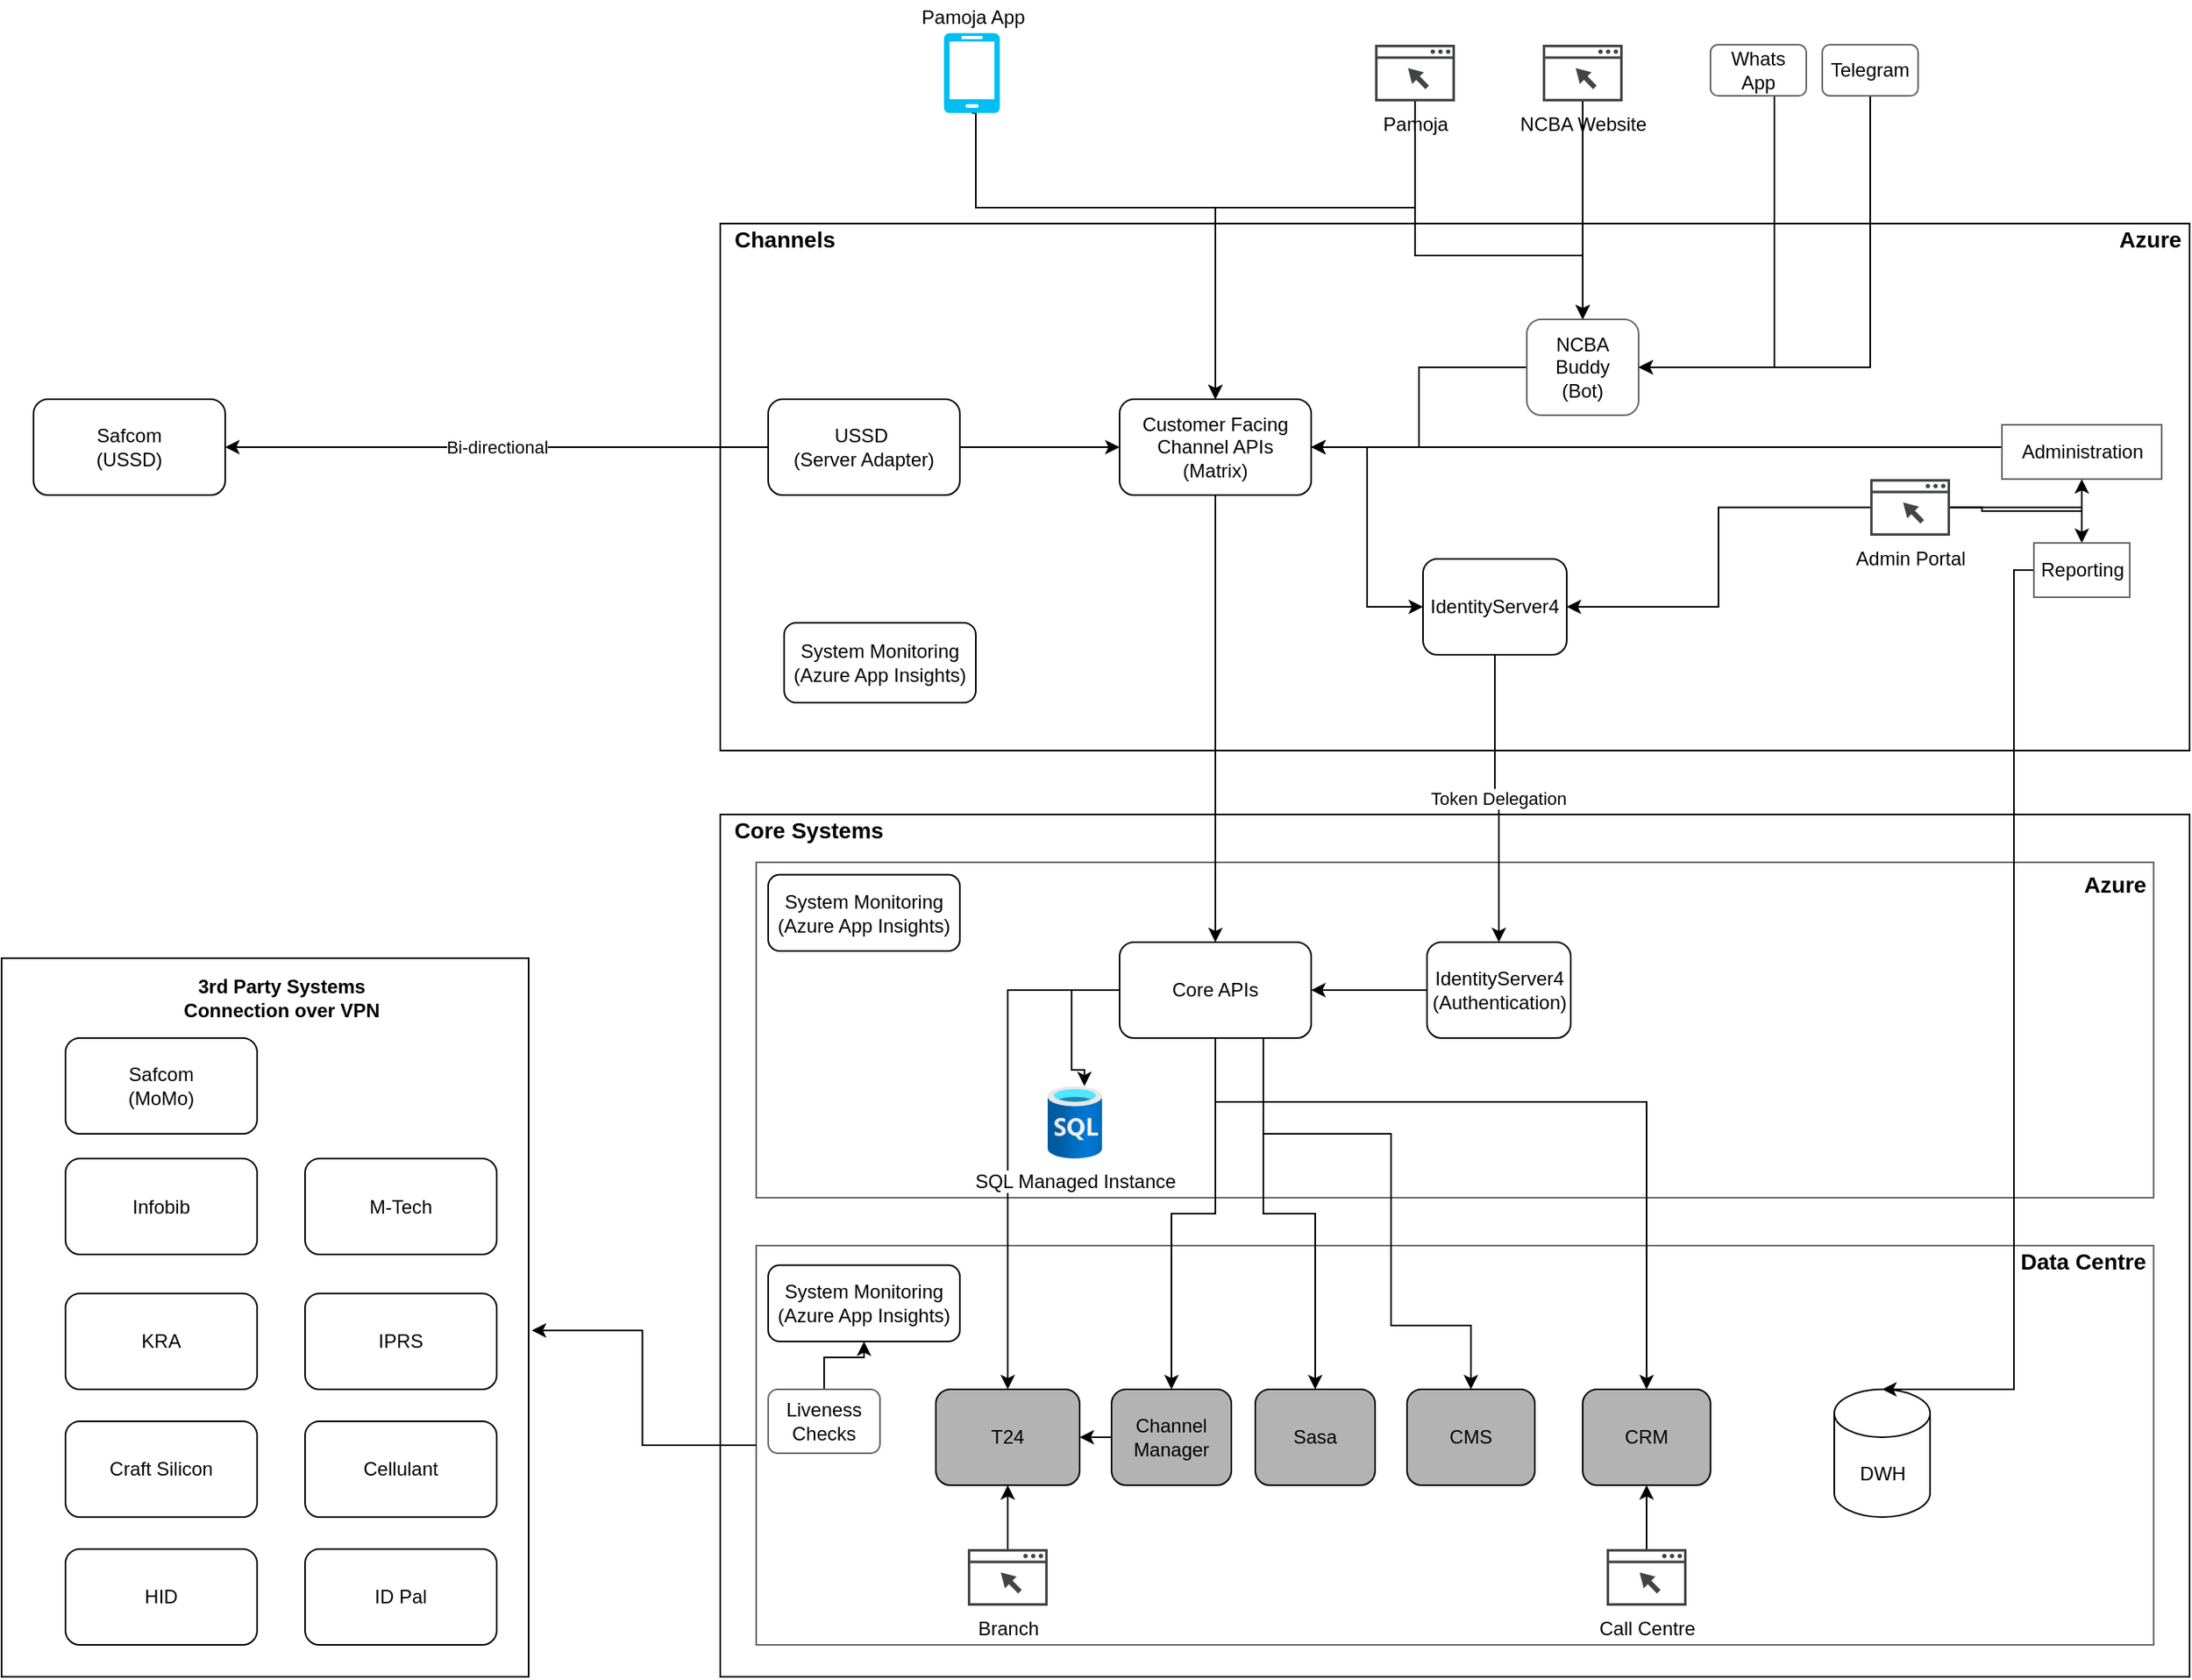 <mxfile version="14.1.1" type="github" pages="9"><diagram name="v2-LogicalArchitecture" id="PoH8OKtkORVuSCQ62_eQ"><mxGraphModel dx="1571" dy="717" grid="1" gridSize="10" guides="1" tooltips="1" connect="1" arrows="1" fold="1" page="1" pageScale="1" pageWidth="1654" pageHeight="1169" math="0" shadow="0"><root><mxCell id="yfNwcRT-XZxdMz1C4H-E-0"/><mxCell id="yfNwcRT-XZxdMz1C4H-E-1" parent="yfNwcRT-XZxdMz1C4H-E-0"/><mxCell id="yfNwcRT-XZxdMz1C4H-E-72" value="" style="rounded=0;whiteSpace=wrap;html=1;strokeColor=#666666;fillColor=none;" parent="yfNwcRT-XZxdMz1C4H-E-1" vertex="1"><mxGeometry x="572.5" y="580" width="875" height="210" as="geometry"/></mxCell><mxCell id="yfNwcRT-XZxdMz1C4H-E-4" value="" style="rounded=0;whiteSpace=wrap;html=1;fillColor=none;" parent="yfNwcRT-XZxdMz1C4H-E-1" vertex="1"><mxGeometry x="550" y="550" width="920" height="540" as="geometry"/></mxCell><mxCell id="yfNwcRT-XZxdMz1C4H-E-71" value="" style="rounded=0;whiteSpace=wrap;html=1;strokeColor=#666666;fillColor=none;" parent="yfNwcRT-XZxdMz1C4H-E-1" vertex="1"><mxGeometry x="572.5" y="820" width="875" height="250" as="geometry"/></mxCell><mxCell id="yfNwcRT-XZxdMz1C4H-E-2" value="" style="rounded=0;whiteSpace=wrap;html=1;fillColor=none;" parent="yfNwcRT-XZxdMz1C4H-E-1" vertex="1"><mxGeometry x="100" y="640" width="330" height="450" as="geometry"/></mxCell><mxCell id="yfNwcRT-XZxdMz1C4H-E-3" style="edgeStyle=orthogonalEdgeStyle;rounded=0;orthogonalLoop=1;jettySize=auto;html=1;entryX=1.006;entryY=0.518;entryDx=0;entryDy=0;entryPerimeter=0;" parent="yfNwcRT-XZxdMz1C4H-E-1" source="yfNwcRT-XZxdMz1C4H-E-71" target="yfNwcRT-XZxdMz1C4H-E-2" edge="1"><mxGeometry relative="1" as="geometry"/></mxCell><mxCell id="yfNwcRT-XZxdMz1C4H-E-5" style="edgeStyle=orthogonalEdgeStyle;rounded=0;orthogonalLoop=1;jettySize=auto;html=1;entryX=0.5;entryY=0;entryDx=0;entryDy=0;exitX=0.5;exitY=1;exitDx=0;exitDy=0;exitPerimeter=0;" parent="yfNwcRT-XZxdMz1C4H-E-1" source="3PIp8mHAltNjq7Ru4s5E-2" target="yfNwcRT-XZxdMz1C4H-E-33" edge="1"><mxGeometry relative="1" as="geometry"><Array as="points"><mxPoint x="710" y="111"/><mxPoint x="710" y="170"/><mxPoint x="860" y="170"/></Array></mxGeometry></mxCell><mxCell id="yfNwcRT-XZxdMz1C4H-E-7" value="" style="edgeStyle=orthogonalEdgeStyle;rounded=0;orthogonalLoop=1;jettySize=auto;html=1;" parent="yfNwcRT-XZxdMz1C4H-E-1" source="yfNwcRT-XZxdMz1C4H-E-11" target="yfNwcRT-XZxdMz1C4H-E-12" edge="1"><mxGeometry relative="1" as="geometry"/></mxCell><mxCell id="yfNwcRT-XZxdMz1C4H-E-8" value="" style="edgeStyle=orthogonalEdgeStyle;rounded=0;orthogonalLoop=1;jettySize=auto;html=1;" parent="yfNwcRT-XZxdMz1C4H-E-1" source="yfNwcRT-XZxdMz1C4H-E-11" target="yfNwcRT-XZxdMz1C4H-E-14" edge="1"><mxGeometry relative="1" as="geometry"/></mxCell><mxCell id="yfNwcRT-XZxdMz1C4H-E-9" value="" style="edgeStyle=orthogonalEdgeStyle;rounded=0;orthogonalLoop=1;jettySize=auto;html=1;exitX=0.75;exitY=1;exitDx=0;exitDy=0;entryX=0.5;entryY=0;entryDx=0;entryDy=0;" parent="yfNwcRT-XZxdMz1C4H-E-1" source="yfNwcRT-XZxdMz1C4H-E-11" target="yfNwcRT-XZxdMz1C4H-E-15" edge="1"><mxGeometry relative="1" as="geometry"><Array as="points"><mxPoint x="890" y="750"/><mxPoint x="970" y="750"/><mxPoint x="970" y="870"/><mxPoint x="1020" y="870"/></Array></mxGeometry></mxCell><mxCell id="yfNwcRT-XZxdMz1C4H-E-10" style="edgeStyle=orthogonalEdgeStyle;rounded=0;orthogonalLoop=1;jettySize=auto;html=1;exitX=0.5;exitY=1;exitDx=0;exitDy=0;" parent="yfNwcRT-XZxdMz1C4H-E-1" source="yfNwcRT-XZxdMz1C4H-E-11" target="yfNwcRT-XZxdMz1C4H-E-54" edge="1"><mxGeometry relative="1" as="geometry"><Array as="points"><mxPoint x="913" y="730"/><mxPoint x="1020" y="730"/></Array></mxGeometry></mxCell><mxCell id="A42CpPG4WV4TpzeJNZe4-1" style="edgeStyle=orthogonalEdgeStyle;rounded=0;orthogonalLoop=1;jettySize=auto;html=1;exitX=0;exitY=0.5;exitDx=0;exitDy=0;" parent="yfNwcRT-XZxdMz1C4H-E-1" source="yfNwcRT-XZxdMz1C4H-E-11" target="3PIp8mHAltNjq7Ru4s5E-0" edge="1"><mxGeometry relative="1" as="geometry"><Array as="points"><mxPoint x="770" y="660"/><mxPoint x="770" y="710"/><mxPoint x="778" y="710"/></Array></mxGeometry></mxCell><mxCell id="f5lnXCHqBG_ydAJr9zom-3" style="edgeStyle=orthogonalEdgeStyle;rounded=0;orthogonalLoop=1;jettySize=auto;html=1;exitX=0.75;exitY=1;exitDx=0;exitDy=0;fillColor=#E6E6E6;" parent="yfNwcRT-XZxdMz1C4H-E-1" source="yfNwcRT-XZxdMz1C4H-E-11" target="f5lnXCHqBG_ydAJr9zom-0" edge="1"><mxGeometry relative="1" as="geometry"/></mxCell><mxCell id="yfNwcRT-XZxdMz1C4H-E-11" value="Core APIs" style="rounded=1;whiteSpace=wrap;html=1;fillColor=none;" parent="yfNwcRT-XZxdMz1C4H-E-1" vertex="1"><mxGeometry x="800" y="630" width="120" height="60" as="geometry"/></mxCell><mxCell id="yfNwcRT-XZxdMz1C4H-E-12" value="T24" style="rounded=1;whiteSpace=wrap;html=1;fillColor=#B3B3B3;" parent="yfNwcRT-XZxdMz1C4H-E-1" vertex="1"><mxGeometry x="685" y="910" width="90" height="60" as="geometry"/></mxCell><mxCell id="yfNwcRT-XZxdMz1C4H-E-13" style="edgeStyle=orthogonalEdgeStyle;rounded=0;orthogonalLoop=1;jettySize=auto;html=1;exitX=0;exitY=0.5;exitDx=0;exitDy=0;entryX=1;entryY=0.5;entryDx=0;entryDy=0;" parent="yfNwcRT-XZxdMz1C4H-E-1" source="yfNwcRT-XZxdMz1C4H-E-14" target="yfNwcRT-XZxdMz1C4H-E-12" edge="1"><mxGeometry relative="1" as="geometry"/></mxCell><mxCell id="yfNwcRT-XZxdMz1C4H-E-14" value="Channel Manager" style="rounded=1;whiteSpace=wrap;html=1;fillColor=#B3B3B3;" parent="yfNwcRT-XZxdMz1C4H-E-1" vertex="1"><mxGeometry x="795" y="910" width="75" height="60" as="geometry"/></mxCell><mxCell id="yfNwcRT-XZxdMz1C4H-E-15" value="CMS" style="rounded=1;whiteSpace=wrap;html=1;fillColor=#B3B3B3;" parent="yfNwcRT-XZxdMz1C4H-E-1" vertex="1"><mxGeometry x="980" y="910" width="80" height="60" as="geometry"/></mxCell><mxCell id="yfNwcRT-XZxdMz1C4H-E-16" value="Infobib" style="rounded=1;whiteSpace=wrap;html=1;fillColor=none;" parent="yfNwcRT-XZxdMz1C4H-E-1" vertex="1"><mxGeometry x="140" y="765.5" width="120" height="60" as="geometry"/></mxCell><mxCell id="yfNwcRT-XZxdMz1C4H-E-17" value="Safcom&lt;br&gt;(MoMo)" style="rounded=1;whiteSpace=wrap;html=1;fillColor=none;" parent="yfNwcRT-XZxdMz1C4H-E-1" vertex="1"><mxGeometry x="140" y="690" width="120" height="60" as="geometry"/></mxCell><mxCell id="yfNwcRT-XZxdMz1C4H-E-18" value="Craft Silicon" style="rounded=1;whiteSpace=wrap;html=1;fillColor=none;" parent="yfNwcRT-XZxdMz1C4H-E-1" vertex="1"><mxGeometry x="140" y="930" width="120" height="60" as="geometry"/></mxCell><mxCell id="yfNwcRT-XZxdMz1C4H-E-19" value="KRA" style="rounded=1;whiteSpace=wrap;html=1;fillColor=none;" parent="yfNwcRT-XZxdMz1C4H-E-1" vertex="1"><mxGeometry x="140" y="850" width="120" height="60" as="geometry"/></mxCell><mxCell id="yfNwcRT-XZxdMz1C4H-E-20" value="IPRS" style="rounded=1;whiteSpace=wrap;html=1;fillColor=none;" parent="yfNwcRT-XZxdMz1C4H-E-1" vertex="1"><mxGeometry x="290" y="850" width="120" height="60" as="geometry"/></mxCell><mxCell id="yfNwcRT-XZxdMz1C4H-E-21" value="Cellulant" style="rounded=1;whiteSpace=wrap;html=1;fillColor=none;" parent="yfNwcRT-XZxdMz1C4H-E-1" vertex="1"><mxGeometry x="290" y="930" width="120" height="60" as="geometry"/></mxCell><mxCell id="yfNwcRT-XZxdMz1C4H-E-22" value="&lt;b&gt;&lt;font style=&quot;font-size: 14px&quot;&gt;Data Centre&lt;/font&gt;&lt;/b&gt;" style="text;html=1;resizable=0;autosize=1;align=center;verticalAlign=middle;points=[];fillColor=none;strokeColor=none;rounded=0;" parent="yfNwcRT-XZxdMz1C4H-E-1" vertex="1"><mxGeometry x="1357.5" y="820" width="90" height="20" as="geometry"/></mxCell><mxCell id="yfNwcRT-XZxdMz1C4H-E-23" value="HID" style="rounded=1;whiteSpace=wrap;html=1;fillColor=none;" parent="yfNwcRT-XZxdMz1C4H-E-1" vertex="1"><mxGeometry x="140" y="1010" width="120" height="60" as="geometry"/></mxCell><mxCell id="yfNwcRT-XZxdMz1C4H-E-24" value="ID Pal" style="rounded=1;whiteSpace=wrap;html=1;fillColor=none;" parent="yfNwcRT-XZxdMz1C4H-E-1" vertex="1"><mxGeometry x="290" y="1010" width="120" height="60" as="geometry"/></mxCell><mxCell id="yfNwcRT-XZxdMz1C4H-E-25" value="M-Tech" style="rounded=1;whiteSpace=wrap;html=1;fillColor=none;" parent="yfNwcRT-XZxdMz1C4H-E-1" vertex="1"><mxGeometry x="290" y="765.5" width="120" height="60" as="geometry"/></mxCell><mxCell id="yfNwcRT-XZxdMz1C4H-E-26" value="&lt;b&gt;3rd Party Systems&lt;br&gt;Connection over VPN&lt;/b&gt;" style="text;html=1;resizable=0;autosize=1;align=center;verticalAlign=middle;points=[];fillColor=none;strokeColor=none;rounded=0;" parent="yfNwcRT-XZxdMz1C4H-E-1" vertex="1"><mxGeometry x="205" y="650" width="140" height="30" as="geometry"/></mxCell><mxCell id="yfNwcRT-XZxdMz1C4H-E-27" value="" style="rounded=0;whiteSpace=wrap;html=1;fillColor=none;" parent="yfNwcRT-XZxdMz1C4H-E-1" vertex="1"><mxGeometry x="550" y="180" width="920" height="330" as="geometry"/></mxCell><mxCell id="yfNwcRT-XZxdMz1C4H-E-28" value="&lt;b&gt;&lt;font style=&quot;font-size: 14px&quot;&gt;Core Systems&lt;/font&gt;&lt;/b&gt;" style="text;html=1;resizable=0;autosize=1;align=center;verticalAlign=middle;points=[];fillColor=none;strokeColor=none;rounded=0;" parent="yfNwcRT-XZxdMz1C4H-E-1" vertex="1"><mxGeometry x="550" y="550" width="110" height="20" as="geometry"/></mxCell><mxCell id="yfNwcRT-XZxdMz1C4H-E-29" value="&lt;b&gt;&lt;font style=&quot;font-size: 14px&quot;&gt;Channels&lt;/font&gt;&lt;/b&gt;" style="text;html=1;resizable=0;autosize=1;align=center;verticalAlign=middle;points=[];fillColor=none;strokeColor=none;rounded=0;" parent="yfNwcRT-XZxdMz1C4H-E-1" vertex="1"><mxGeometry x="550" y="180" width="80" height="20" as="geometry"/></mxCell><mxCell id="yfNwcRT-XZxdMz1C4H-E-30" value="&lt;b&gt;&lt;font style=&quot;font-size: 14px&quot;&gt;Azure&lt;/font&gt;&lt;/b&gt;" style="text;html=1;resizable=0;autosize=1;align=center;verticalAlign=middle;points=[];fillColor=none;strokeColor=none;rounded=0;" parent="yfNwcRT-XZxdMz1C4H-E-1" vertex="1"><mxGeometry x="1420" y="180" width="50" height="20" as="geometry"/></mxCell><mxCell id="yfNwcRT-XZxdMz1C4H-E-31" style="edgeStyle=orthogonalEdgeStyle;rounded=0;orthogonalLoop=1;jettySize=auto;html=1;" parent="yfNwcRT-XZxdMz1C4H-E-1" source="yfNwcRT-XZxdMz1C4H-E-33" target="yfNwcRT-XZxdMz1C4H-E-11" edge="1"><mxGeometry relative="1" as="geometry"/></mxCell><mxCell id="yfNwcRT-XZxdMz1C4H-E-32" style="edgeStyle=orthogonalEdgeStyle;rounded=0;orthogonalLoop=1;jettySize=auto;html=1;entryX=0;entryY=0.5;entryDx=0;entryDy=0;" parent="yfNwcRT-XZxdMz1C4H-E-1" source="yfNwcRT-XZxdMz1C4H-E-33" target="yfNwcRT-XZxdMz1C4H-E-66" edge="1"><mxGeometry relative="1" as="geometry"/></mxCell><mxCell id="yfNwcRT-XZxdMz1C4H-E-33" value="Customer Facing&lt;br&gt;Channel APIs&lt;br&gt;(Matrix)" style="rounded=1;whiteSpace=wrap;html=1;fillColor=none;" parent="yfNwcRT-XZxdMz1C4H-E-1" vertex="1"><mxGeometry x="800" y="290" width="120" height="60" as="geometry"/></mxCell><mxCell id="yfNwcRT-XZxdMz1C4H-E-34" style="edgeStyle=orthogonalEdgeStyle;rounded=0;orthogonalLoop=1;jettySize=auto;html=1;entryX=0.5;entryY=0;entryDx=0;entryDy=0;" parent="yfNwcRT-XZxdMz1C4H-E-1" source="yfNwcRT-XZxdMz1C4H-E-36" target="yfNwcRT-XZxdMz1C4H-E-33" edge="1"><mxGeometry relative="1" as="geometry"><Array as="points"><mxPoint x="985" y="170"/><mxPoint x="860" y="170"/></Array></mxGeometry></mxCell><mxCell id="yfNwcRT-XZxdMz1C4H-E-35" style="edgeStyle=orthogonalEdgeStyle;rounded=0;orthogonalLoop=1;jettySize=auto;html=1;entryX=0.5;entryY=0;entryDx=0;entryDy=0;" parent="yfNwcRT-XZxdMz1C4H-E-1" source="yfNwcRT-XZxdMz1C4H-E-36" target="yfNwcRT-XZxdMz1C4H-E-56" edge="1"><mxGeometry relative="1" as="geometry"><Array as="points"><mxPoint x="985" y="200"/><mxPoint x="1090" y="200"/></Array></mxGeometry></mxCell><mxCell id="yfNwcRT-XZxdMz1C4H-E-36" value="Pamoja" style="pointerEvents=1;shadow=0;dashed=0;html=1;strokeColor=none;fillColor=#434445;aspect=fixed;labelPosition=center;verticalLabelPosition=bottom;verticalAlign=top;align=center;outlineConnect=0;shape=mxgraph.vvd.web_browser;" parent="yfNwcRT-XZxdMz1C4H-E-1" vertex="1"><mxGeometry x="960" y="68" width="50" height="35.5" as="geometry"/></mxCell><mxCell id="yfNwcRT-XZxdMz1C4H-E-37" style="edgeStyle=orthogonalEdgeStyle;rounded=0;orthogonalLoop=1;jettySize=auto;html=1;exitX=0;exitY=0.5;exitDx=0;exitDy=0;" parent="yfNwcRT-XZxdMz1C4H-E-1" source="yfNwcRT-XZxdMz1C4H-E-49" edge="1"><mxGeometry relative="1" as="geometry"><mxPoint x="920" y="320" as="targetPoint"/><Array as="points"><mxPoint x="1352" y="320"/></Array></mxGeometry></mxCell><mxCell id="yfNwcRT-XZxdMz1C4H-E-38" style="edgeStyle=orthogonalEdgeStyle;rounded=0;orthogonalLoop=1;jettySize=auto;html=1;entryX=0.5;entryY=1;entryDx=0;entryDy=0;" parent="yfNwcRT-XZxdMz1C4H-E-1" source="yfNwcRT-XZxdMz1C4H-E-41" target="yfNwcRT-XZxdMz1C4H-E-49" edge="1"><mxGeometry relative="1" as="geometry"/></mxCell><mxCell id="yfNwcRT-XZxdMz1C4H-E-39" style="edgeStyle=orthogonalEdgeStyle;rounded=0;orthogonalLoop=1;jettySize=auto;html=1;entryX=0.5;entryY=0;entryDx=0;entryDy=0;" parent="yfNwcRT-XZxdMz1C4H-E-1" source="yfNwcRT-XZxdMz1C4H-E-41" target="yfNwcRT-XZxdMz1C4H-E-48" edge="1"><mxGeometry relative="1" as="geometry"/></mxCell><mxCell id="yfNwcRT-XZxdMz1C4H-E-40" style="edgeStyle=orthogonalEdgeStyle;rounded=0;orthogonalLoop=1;jettySize=auto;html=1;entryX=1;entryY=0.5;entryDx=0;entryDy=0;" parent="yfNwcRT-XZxdMz1C4H-E-1" source="yfNwcRT-XZxdMz1C4H-E-41" target="yfNwcRT-XZxdMz1C4H-E-66" edge="1"><mxGeometry relative="1" as="geometry"/></mxCell><mxCell id="yfNwcRT-XZxdMz1C4H-E-41" value="Admin Portal" style="pointerEvents=1;shadow=0;dashed=0;html=1;strokeColor=none;fillColor=#434445;aspect=fixed;labelPosition=center;verticalLabelPosition=bottom;verticalAlign=top;align=center;outlineConnect=0;shape=mxgraph.vvd.web_browser;" parent="yfNwcRT-XZxdMz1C4H-E-1" vertex="1"><mxGeometry x="1270" y="340" width="50" height="35.5" as="geometry"/></mxCell><mxCell id="yfNwcRT-XZxdMz1C4H-E-42" style="edgeStyle=orthogonalEdgeStyle;rounded=0;orthogonalLoop=1;jettySize=auto;html=1;entryX=0;entryY=0.5;entryDx=0;entryDy=0;" parent="yfNwcRT-XZxdMz1C4H-E-1" source="yfNwcRT-XZxdMz1C4H-E-44" target="yfNwcRT-XZxdMz1C4H-E-33" edge="1"><mxGeometry relative="1" as="geometry"/></mxCell><mxCell id="yfNwcRT-XZxdMz1C4H-E-43" value="Bi-directional" style="edgeStyle=orthogonalEdgeStyle;rounded=0;orthogonalLoop=1;jettySize=auto;html=1;" parent="yfNwcRT-XZxdMz1C4H-E-1" source="yfNwcRT-XZxdMz1C4H-E-44" target="yfNwcRT-XZxdMz1C4H-E-45" edge="1"><mxGeometry relative="1" as="geometry"/></mxCell><mxCell id="yfNwcRT-XZxdMz1C4H-E-44" value="USSD&amp;nbsp;&lt;br&gt;(Server Adapter)" style="rounded=1;whiteSpace=wrap;html=1;fillColor=none;" parent="yfNwcRT-XZxdMz1C4H-E-1" vertex="1"><mxGeometry x="580" y="290" width="120" height="60" as="geometry"/></mxCell><mxCell id="yfNwcRT-XZxdMz1C4H-E-45" value="Safcom&lt;br&gt;(USSD)" style="rounded=1;whiteSpace=wrap;html=1;fillColor=none;" parent="yfNwcRT-XZxdMz1C4H-E-1" vertex="1"><mxGeometry x="120" y="290" width="120" height="60" as="geometry"/></mxCell><mxCell id="yfNwcRT-XZxdMz1C4H-E-46" value="DWH" style="shape=cylinder3;whiteSpace=wrap;html=1;boundedLbl=1;backgroundOutline=1;size=15;fillColor=none;" parent="yfNwcRT-XZxdMz1C4H-E-1" vertex="1"><mxGeometry x="1247.5" y="910" width="60" height="80" as="geometry"/></mxCell><mxCell id="yfNwcRT-XZxdMz1C4H-E-47" style="edgeStyle=orthogonalEdgeStyle;rounded=0;orthogonalLoop=1;jettySize=auto;html=1;entryX=0.5;entryY=0;entryDx=0;entryDy=0;entryPerimeter=0;" parent="yfNwcRT-XZxdMz1C4H-E-1" source="yfNwcRT-XZxdMz1C4H-E-48" target="yfNwcRT-XZxdMz1C4H-E-46" edge="1"><mxGeometry relative="1" as="geometry"><mxPoint x="1240" y="635.5" as="sourcePoint"/><Array as="points"><mxPoint x="1360" y="910"/></Array></mxGeometry></mxCell><mxCell id="yfNwcRT-XZxdMz1C4H-E-48" value="Reporting" style="rounded=0;whiteSpace=wrap;html=1;fillColor=none;strokeColor=#666666;" parent="yfNwcRT-XZxdMz1C4H-E-1" vertex="1"><mxGeometry x="1372.5" y="380" width="60" height="34" as="geometry"/></mxCell><mxCell id="yfNwcRT-XZxdMz1C4H-E-49" value="Administration" style="rounded=0;whiteSpace=wrap;html=1;fillColor=none;strokeColor=#666666;" parent="yfNwcRT-XZxdMz1C4H-E-1" vertex="1"><mxGeometry x="1352.5" y="306" width="100" height="34" as="geometry"/></mxCell><mxCell id="yfNwcRT-XZxdMz1C4H-E-50" style="edgeStyle=orthogonalEdgeStyle;rounded=0;orthogonalLoop=1;jettySize=auto;html=1;entryX=0.5;entryY=1;entryDx=0;entryDy=0;" parent="yfNwcRT-XZxdMz1C4H-E-1" source="yfNwcRT-XZxdMz1C4H-E-51" target="yfNwcRT-XZxdMz1C4H-E-54" edge="1"><mxGeometry relative="1" as="geometry"/></mxCell><mxCell id="yfNwcRT-XZxdMz1C4H-E-51" value="Call Centre" style="pointerEvents=1;shadow=0;dashed=0;html=1;strokeColor=none;fillColor=#434445;aspect=fixed;labelPosition=center;verticalLabelPosition=bottom;verticalAlign=top;align=center;outlineConnect=0;shape=mxgraph.vvd.web_browser;" parent="yfNwcRT-XZxdMz1C4H-E-1" vertex="1"><mxGeometry x="1105" y="1010" width="50" height="35.5" as="geometry"/></mxCell><mxCell id="yfNwcRT-XZxdMz1C4H-E-52" style="edgeStyle=orthogonalEdgeStyle;rounded=0;orthogonalLoop=1;jettySize=auto;html=1;entryX=0.5;entryY=1;entryDx=0;entryDy=0;" parent="yfNwcRT-XZxdMz1C4H-E-1" source="yfNwcRT-XZxdMz1C4H-E-53" target="yfNwcRT-XZxdMz1C4H-E-12" edge="1"><mxGeometry relative="1" as="geometry"/></mxCell><mxCell id="yfNwcRT-XZxdMz1C4H-E-53" value="Branch" style="pointerEvents=1;shadow=0;dashed=0;html=1;strokeColor=none;fillColor=#434445;aspect=fixed;labelPosition=center;verticalLabelPosition=bottom;verticalAlign=top;align=center;outlineConnect=0;shape=mxgraph.vvd.web_browser;" parent="yfNwcRT-XZxdMz1C4H-E-1" vertex="1"><mxGeometry x="705" y="1010" width="50" height="35.5" as="geometry"/></mxCell><mxCell id="yfNwcRT-XZxdMz1C4H-E-54" value="CRM" style="rounded=1;whiteSpace=wrap;html=1;fillColor=#B3B3B3;" parent="yfNwcRT-XZxdMz1C4H-E-1" vertex="1"><mxGeometry x="1090" y="910" width="80" height="60" as="geometry"/></mxCell><mxCell id="yfNwcRT-XZxdMz1C4H-E-55" style="edgeStyle=orthogonalEdgeStyle;rounded=0;orthogonalLoop=1;jettySize=auto;html=1;" parent="yfNwcRT-XZxdMz1C4H-E-1" source="yfNwcRT-XZxdMz1C4H-E-56" target="yfNwcRT-XZxdMz1C4H-E-33" edge="1"><mxGeometry relative="1" as="geometry"/></mxCell><mxCell id="yfNwcRT-XZxdMz1C4H-E-56" value="NCBA Buddy&lt;br&gt;(Bot)" style="rounded=1;whiteSpace=wrap;html=1;strokeColor=#666666;fillColor=none;" parent="yfNwcRT-XZxdMz1C4H-E-1" vertex="1"><mxGeometry x="1055" y="240" width="70" height="60" as="geometry"/></mxCell><mxCell id="yfNwcRT-XZxdMz1C4H-E-57" value="" style="edgeStyle=orthogonalEdgeStyle;rounded=0;orthogonalLoop=1;jettySize=auto;html=1;" parent="yfNwcRT-XZxdMz1C4H-E-1" source="yfNwcRT-XZxdMz1C4H-E-58" target="yfNwcRT-XZxdMz1C4H-E-56" edge="1"><mxGeometry relative="1" as="geometry"/></mxCell><mxCell id="yfNwcRT-XZxdMz1C4H-E-58" value="NCBA Website" style="pointerEvents=1;shadow=0;dashed=0;html=1;strokeColor=none;fillColor=#434445;aspect=fixed;labelPosition=center;verticalLabelPosition=bottom;verticalAlign=top;align=center;outlineConnect=0;shape=mxgraph.vvd.web_browser;" parent="yfNwcRT-XZxdMz1C4H-E-1" vertex="1"><mxGeometry x="1065" y="68" width="50" height="35.5" as="geometry"/></mxCell><mxCell id="yfNwcRT-XZxdMz1C4H-E-59" style="edgeStyle=orthogonalEdgeStyle;rounded=0;orthogonalLoop=1;jettySize=auto;html=1;entryX=1;entryY=0.5;entryDx=0;entryDy=0;" parent="yfNwcRT-XZxdMz1C4H-E-1" source="yfNwcRT-XZxdMz1C4H-E-60" target="yfNwcRT-XZxdMz1C4H-E-56" edge="1"><mxGeometry relative="1" as="geometry"><Array as="points"><mxPoint x="1210" y="270"/></Array></mxGeometry></mxCell><mxCell id="yfNwcRT-XZxdMz1C4H-E-60" value="Whats App" style="rounded=1;whiteSpace=wrap;html=1;strokeColor=#666666;fillColor=none;" parent="yfNwcRT-XZxdMz1C4H-E-1" vertex="1"><mxGeometry x="1170" y="68" width="60" height="32" as="geometry"/></mxCell><mxCell id="yfNwcRT-XZxdMz1C4H-E-61" style="edgeStyle=orthogonalEdgeStyle;rounded=0;orthogonalLoop=1;jettySize=auto;html=1;entryX=1;entryY=0.5;entryDx=0;entryDy=0;exitX=0.5;exitY=1;exitDx=0;exitDy=0;" parent="yfNwcRT-XZxdMz1C4H-E-1" source="yfNwcRT-XZxdMz1C4H-E-62" target="yfNwcRT-XZxdMz1C4H-E-56" edge="1"><mxGeometry relative="1" as="geometry"/></mxCell><mxCell id="yfNwcRT-XZxdMz1C4H-E-62" value="Telegram" style="rounded=1;whiteSpace=wrap;html=1;strokeColor=#666666;fillColor=none;" parent="yfNwcRT-XZxdMz1C4H-E-1" vertex="1"><mxGeometry x="1240" y="68" width="60" height="32" as="geometry"/></mxCell><mxCell id="yfNwcRT-XZxdMz1C4H-E-63" style="edgeStyle=orthogonalEdgeStyle;rounded=0;orthogonalLoop=1;jettySize=auto;html=1;exitX=0;exitY=0.5;exitDx=0;exitDy=0;entryX=1;entryY=0.5;entryDx=0;entryDy=0;" parent="yfNwcRT-XZxdMz1C4H-E-1" source="yfNwcRT-XZxdMz1C4H-E-64" target="yfNwcRT-XZxdMz1C4H-E-11" edge="1"><mxGeometry relative="1" as="geometry"/></mxCell><mxCell id="yfNwcRT-XZxdMz1C4H-E-64" value="IdentityServer4&lt;br&gt;(Authentication)" style="rounded=1;whiteSpace=wrap;html=1;fillColor=none;" parent="yfNwcRT-XZxdMz1C4H-E-1" vertex="1"><mxGeometry x="992.5" y="630" width="90" height="60" as="geometry"/></mxCell><mxCell id="yfNwcRT-XZxdMz1C4H-E-65" value="Token Delegation" style="edgeStyle=orthogonalEdgeStyle;rounded=0;orthogonalLoop=1;jettySize=auto;html=1;" parent="yfNwcRT-XZxdMz1C4H-E-1" source="yfNwcRT-XZxdMz1C4H-E-66" target="yfNwcRT-XZxdMz1C4H-E-64" edge="1"><mxGeometry relative="1" as="geometry"/></mxCell><mxCell id="yfNwcRT-XZxdMz1C4H-E-66" value="IdentityServer4" style="rounded=1;whiteSpace=wrap;html=1;fillColor=none;" parent="yfNwcRT-XZxdMz1C4H-E-1" vertex="1"><mxGeometry x="990" y="390" width="90" height="60" as="geometry"/></mxCell><mxCell id="yfNwcRT-XZxdMz1C4H-E-67" value="System Monitoring&lt;br&gt;(Azure App Insights)" style="rounded=1;whiteSpace=wrap;html=1;fillColor=none;" parent="yfNwcRT-XZxdMz1C4H-E-1" vertex="1"><mxGeometry x="590" y="430" width="120" height="50" as="geometry"/></mxCell><mxCell id="yfNwcRT-XZxdMz1C4H-E-68" value="System Monitoring&lt;br&gt;(Azure App Insights)" style="rounded=1;whiteSpace=wrap;html=1;fillColor=none;" parent="yfNwcRT-XZxdMz1C4H-E-1" vertex="1"><mxGeometry x="580" y="587.75" width="120" height="47.75" as="geometry"/></mxCell><mxCell id="yfNwcRT-XZxdMz1C4H-E-73" value="&lt;b&gt;&lt;font style=&quot;font-size: 14px&quot;&gt;Azure&lt;/font&gt;&lt;/b&gt;" style="text;html=1;resizable=0;autosize=1;align=center;verticalAlign=middle;points=[];fillColor=none;strokeColor=none;rounded=0;" parent="yfNwcRT-XZxdMz1C4H-E-1" vertex="1"><mxGeometry x="1397.5" y="584" width="50" height="20" as="geometry"/></mxCell><mxCell id="yfNwcRT-XZxdMz1C4H-E-74" value="System Monitoring&lt;br&gt;(Azure App Insights)" style="rounded=1;whiteSpace=wrap;html=1;fillColor=none;" parent="yfNwcRT-XZxdMz1C4H-E-1" vertex="1"><mxGeometry x="580" y="832.25" width="120" height="47.75" as="geometry"/></mxCell><mxCell id="yfNwcRT-XZxdMz1C4H-E-76" style="edgeStyle=orthogonalEdgeStyle;rounded=0;orthogonalLoop=1;jettySize=auto;html=1;" parent="yfNwcRT-XZxdMz1C4H-E-1" source="yfNwcRT-XZxdMz1C4H-E-75" target="yfNwcRT-XZxdMz1C4H-E-74" edge="1"><mxGeometry relative="1" as="geometry"/></mxCell><mxCell id="yfNwcRT-XZxdMz1C4H-E-75" value="Liveness&lt;br&gt;Checks" style="rounded=1;whiteSpace=wrap;html=1;strokeColor=#666666;fillColor=none;" parent="yfNwcRT-XZxdMz1C4H-E-1" vertex="1"><mxGeometry x="580" y="910" width="70" height="40" as="geometry"/></mxCell><mxCell id="f5lnXCHqBG_ydAJr9zom-0" value="Sasa" style="rounded=1;whiteSpace=wrap;html=1;fillColor=#B3B3B3;" parent="yfNwcRT-XZxdMz1C4H-E-1" vertex="1"><mxGeometry x="885" y="910" width="75" height="60" as="geometry"/></mxCell><mxCell id="3PIp8mHAltNjq7Ru4s5E-0" value="SQL Managed Instance" style="aspect=fixed;html=1;points=[];align=center;image;fontSize=12;image=img/lib/azure2/databases/SQL_Database.svg;strokeColor=#666666;fillColor=none;" parent="yfNwcRT-XZxdMz1C4H-E-1" vertex="1"><mxGeometry x="755" y="720.17" width="34" height="45.33" as="geometry"/></mxCell><mxCell id="3PIp8mHAltNjq7Ru4s5E-2" value="" style="verticalLabelPosition=bottom;html=1;verticalAlign=top;align=center;strokeColor=none;fillColor=#00BEF2;shape=mxgraph.azure.mobile;pointerEvents=1;shadow=0;" parent="yfNwcRT-XZxdMz1C4H-E-1" vertex="1"><mxGeometry x="690" y="60.75" width="35" height="50" as="geometry"/></mxCell><mxCell id="3PIp8mHAltNjq7Ru4s5E-8" value="Pamoja App" style="text;html=1;resizable=0;autosize=1;align=center;verticalAlign=middle;points=[];fillColor=none;strokeColor=none;rounded=0;shadow=0;" parent="yfNwcRT-XZxdMz1C4H-E-1" vertex="1"><mxGeometry x="667.5" y="40.75" width="80" height="20" as="geometry"/></mxCell></root></mxGraphModel></diagram><diagram name="DeploymentArchitecture" id="DBeB5utKMwU3J8_WX9Bf"><mxGraphModel dx="1571" dy="717" grid="1" gridSize="10" guides="1" tooltips="1" connect="1" arrows="1" fold="1" page="1" pageScale="1" pageWidth="1654" pageHeight="1169" math="0" shadow="0"><root><mxCell id="_fjCTmKhTOVEXogq2n2f-0"/><mxCell id="_fjCTmKhTOVEXogq2n2f-1" parent="_fjCTmKhTOVEXogq2n2f-0"/><mxCell id="miEv59vbukH06LIMlsi0-30" value="" style="rounded=0;whiteSpace=wrap;html=1;fillColor=none;" parent="_fjCTmKhTOVEXogq2n2f-1" vertex="1"><mxGeometry x="100" y="290" width="320" height="330" as="geometry"/></mxCell><mxCell id="_fjCTmKhTOVEXogq2n2f-3" value="" style="rounded=0;whiteSpace=wrap;html=1;fillColor=none;" parent="_fjCTmKhTOVEXogq2n2f-1" vertex="1"><mxGeometry x="550" y="550" width="920" height="690" as="geometry"/></mxCell><mxCell id="_fjCTmKhTOVEXogq2n2f-2" value="" style="rounded=0;whiteSpace=wrap;html=1;strokeColor=#666666;fillColor=none;" parent="_fjCTmKhTOVEXogq2n2f-1" vertex="1"><mxGeometry x="572.5" y="580" width="875" height="300" as="geometry"/></mxCell><mxCell id="_fjCTmKhTOVEXogq2n2f-5" value="" style="rounded=0;whiteSpace=wrap;html=1;fillColor=none;" parent="_fjCTmKhTOVEXogq2n2f-1" vertex="1"><mxGeometry x="100" y="640" width="330" height="450" as="geometry"/></mxCell><mxCell id="_fjCTmKhTOVEXogq2n2f-6" style="edgeStyle=orthogonalEdgeStyle;rounded=0;orthogonalLoop=1;jettySize=auto;html=1;entryX=1.006;entryY=0.518;entryDx=0;entryDy=0;entryPerimeter=0;" parent="_fjCTmKhTOVEXogq2n2f-1" source="miEv59vbukH06LIMlsi0-81" target="_fjCTmKhTOVEXogq2n2f-5" edge="1"><mxGeometry relative="1" as="geometry"><mxPoint x="572.5" y="1075" as="sourcePoint"/></mxGeometry></mxCell><mxCell id="_fjCTmKhTOVEXogq2n2f-7" style="edgeStyle=orthogonalEdgeStyle;rounded=0;orthogonalLoop=1;jettySize=auto;html=1;entryX=0.484;entryY=0;entryDx=0;entryDy=0;entryPerimeter=0;" parent="_fjCTmKhTOVEXogq2n2f-1" source="uTt_dS2J3HcPohZcQsiK-17" target="miEv59vbukH06LIMlsi0-21" edge="1"><mxGeometry relative="1" as="geometry"><mxPoint x="860" y="190" as="targetPoint"/><Array as="points"/></mxGeometry></mxCell><mxCell id="_fjCTmKhTOVEXogq2n2f-8" value="Pamoja" style="verticalLabelPosition=bottom;html=1;verticalAlign=top;align=center;strokeColor=none;fillColor=#666666;shape=mxgraph.azure.mobile;pointerEvents=1;" parent="_fjCTmKhTOVEXogq2n2f-1" vertex="1"><mxGeometry x="725" y="20.38" width="35" height="50" as="geometry"/></mxCell><mxCell id="_fjCTmKhTOVEXogq2n2f-19" value="Infobib" style="rounded=1;whiteSpace=wrap;html=1;fillColor=none;" parent="_fjCTmKhTOVEXogq2n2f-1" vertex="1"><mxGeometry x="140" y="765.5" width="120" height="60" as="geometry"/></mxCell><mxCell id="_fjCTmKhTOVEXogq2n2f-20" value="Safcom&lt;br&gt;(MoMo)" style="rounded=1;whiteSpace=wrap;html=1;fillColor=none;" parent="_fjCTmKhTOVEXogq2n2f-1" vertex="1"><mxGeometry x="140" y="690" width="120" height="60" as="geometry"/></mxCell><mxCell id="_fjCTmKhTOVEXogq2n2f-21" value="Craft Silicon" style="rounded=1;whiteSpace=wrap;html=1;fillColor=none;" parent="_fjCTmKhTOVEXogq2n2f-1" vertex="1"><mxGeometry x="140" y="930" width="120" height="60" as="geometry"/></mxCell><mxCell id="_fjCTmKhTOVEXogq2n2f-22" value="KRA" style="rounded=1;whiteSpace=wrap;html=1;fillColor=none;" parent="_fjCTmKhTOVEXogq2n2f-1" vertex="1"><mxGeometry x="140" y="850" width="120" height="60" as="geometry"/></mxCell><mxCell id="_fjCTmKhTOVEXogq2n2f-23" value="IPRS" style="rounded=1;whiteSpace=wrap;html=1;fillColor=none;" parent="_fjCTmKhTOVEXogq2n2f-1" vertex="1"><mxGeometry x="290" y="850" width="120" height="60" as="geometry"/></mxCell><mxCell id="_fjCTmKhTOVEXogq2n2f-24" value="Cellulant" style="rounded=1;whiteSpace=wrap;html=1;fillColor=none;" parent="_fjCTmKhTOVEXogq2n2f-1" vertex="1"><mxGeometry x="290" y="930" width="120" height="60" as="geometry"/></mxCell><mxCell id="_fjCTmKhTOVEXogq2n2f-26" value="HID" style="rounded=1;whiteSpace=wrap;html=1;fillColor=none;" parent="_fjCTmKhTOVEXogq2n2f-1" vertex="1"><mxGeometry x="140" y="1010" width="120" height="60" as="geometry"/></mxCell><mxCell id="_fjCTmKhTOVEXogq2n2f-27" value="ID Pal" style="rounded=1;whiteSpace=wrap;html=1;fillColor=none;" parent="_fjCTmKhTOVEXogq2n2f-1" vertex="1"><mxGeometry x="290" y="1010" width="120" height="60" as="geometry"/></mxCell><mxCell id="_fjCTmKhTOVEXogq2n2f-28" value="M-Tech" style="rounded=1;whiteSpace=wrap;html=1;fillColor=none;" parent="_fjCTmKhTOVEXogq2n2f-1" vertex="1"><mxGeometry x="290" y="765.5" width="120" height="60" as="geometry"/></mxCell><mxCell id="_fjCTmKhTOVEXogq2n2f-29" value="3rd Party Systems&lt;br&gt;Connection over VPN" style="text;html=1;resizable=0;autosize=1;align=center;verticalAlign=middle;points=[];fillColor=none;strokeColor=none;rounded=0;fontStyle=1" parent="_fjCTmKhTOVEXogq2n2f-1" vertex="1"><mxGeometry x="205" y="650" width="140" height="30" as="geometry"/></mxCell><mxCell id="_fjCTmKhTOVEXogq2n2f-31" value="&lt;b&gt;&lt;font style=&quot;font-size: 14px&quot;&gt;Core Systems&lt;/font&gt;&lt;/b&gt;" style="text;html=1;resizable=0;autosize=1;align=center;verticalAlign=middle;points=[];fillColor=none;strokeColor=none;rounded=0;" parent="_fjCTmKhTOVEXogq2n2f-1" vertex="1"><mxGeometry x="550" y="550" width="110" height="20" as="geometry"/></mxCell><mxCell id="_fjCTmKhTOVEXogq2n2f-32" value="&lt;b&gt;&lt;font style=&quot;font-size: 14px&quot;&gt;Channels&lt;/font&gt;&lt;/b&gt;" style="text;html=1;resizable=0;autosize=1;align=center;verticalAlign=middle;points=[];fillColor=none;strokeColor=none;rounded=0;" parent="_fjCTmKhTOVEXogq2n2f-1" vertex="1"><mxGeometry x="550" y="150" width="80" height="20" as="geometry"/></mxCell><mxCell id="_fjCTmKhTOVEXogq2n2f-33" value="&lt;b&gt;&lt;font style=&quot;font-size: 14px&quot;&gt;Azure&lt;/font&gt;&lt;/b&gt;" style="text;html=1;resizable=0;autosize=1;align=center;verticalAlign=middle;points=[];fillColor=none;strokeColor=none;rounded=0;" parent="_fjCTmKhTOVEXogq2n2f-1" vertex="1"><mxGeometry x="1420" y="180" width="50" height="20" as="geometry"/></mxCell><mxCell id="_fjCTmKhTOVEXogq2n2f-37" style="edgeStyle=orthogonalEdgeStyle;rounded=0;orthogonalLoop=1;jettySize=auto;html=1;" parent="_fjCTmKhTOVEXogq2n2f-1" target="miEv59vbukH06LIMlsi0-21" edge="1"><mxGeometry relative="1" as="geometry"><mxPoint x="861" y="170" as="sourcePoint"/><mxPoint x="860.0" y="290" as="targetPoint"/></mxGeometry></mxCell><mxCell id="_fjCTmKhTOVEXogq2n2f-48" value="Safcom&lt;br&gt;(USSD)" style="rounded=1;whiteSpace=wrap;html=1;fillColor=none;" parent="_fjCTmKhTOVEXogq2n2f-1" vertex="1"><mxGeometry x="325.75" y="190" width="120" height="60" as="geometry"/></mxCell><mxCell id="miEv59vbukH06LIMlsi0-68" style="edgeStyle=orthogonalEdgeStyle;rounded=0;orthogonalLoop=1;jettySize=auto;html=1;entryX=0.5;entryY=0;entryDx=0;entryDy=0;fillColor=#E6E6E6;" parent="_fjCTmKhTOVEXogq2n2f-1" source="_fjCTmKhTOVEXogq2n2f-61" target="miEv59vbukH06LIMlsi0-63" edge="1"><mxGeometry relative="1" as="geometry"><Array as="points"><mxPoint x="1090" y="190"/><mxPoint x="1260" y="190"/></Array></mxGeometry></mxCell><mxCell id="_fjCTmKhTOVEXogq2n2f-61" value="NCBA Website" style="pointerEvents=1;shadow=0;dashed=0;html=1;strokeColor=none;fillColor=#434445;aspect=fixed;labelPosition=center;verticalLabelPosition=bottom;verticalAlign=top;align=center;outlineConnect=0;shape=mxgraph.vvd.web_browser;" parent="_fjCTmKhTOVEXogq2n2f-1" vertex="1"><mxGeometry x="1050" y="27.63" width="50" height="35.5" as="geometry"/></mxCell><mxCell id="miEv59vbukH06LIMlsi0-67" style="edgeStyle=orthogonalEdgeStyle;rounded=0;orthogonalLoop=1;jettySize=auto;html=1;entryX=0.5;entryY=0;entryDx=0;entryDy=0;fillColor=#E6E6E6;" parent="_fjCTmKhTOVEXogq2n2f-1" source="_fjCTmKhTOVEXogq2n2f-63" target="miEv59vbukH06LIMlsi0-63" edge="1"><mxGeometry relative="1" as="geometry"><Array as="points"><mxPoint x="1200" y="160"/><mxPoint x="1260" y="160"/></Array></mxGeometry></mxCell><mxCell id="_fjCTmKhTOVEXogq2n2f-63" value="Whats App" style="rounded=1;whiteSpace=wrap;html=1;strokeColor=#666666;fillColor=none;" parent="_fjCTmKhTOVEXogq2n2f-1" vertex="1"><mxGeometry x="1155" y="27.63" width="60" height="32" as="geometry"/></mxCell><mxCell id="miEv59vbukH06LIMlsi0-66" style="edgeStyle=orthogonalEdgeStyle;rounded=0;orthogonalLoop=1;jettySize=auto;html=1;entryX=0.5;entryY=0;entryDx=0;entryDy=0;fillColor=#E6E6E6;" parent="_fjCTmKhTOVEXogq2n2f-1" source="_fjCTmKhTOVEXogq2n2f-65" target="miEv59vbukH06LIMlsi0-63" edge="1"><mxGeometry relative="1" as="geometry"><Array as="points"><mxPoint x="1270" y="160"/><mxPoint x="1260" y="160"/></Array></mxGeometry></mxCell><mxCell id="_fjCTmKhTOVEXogq2n2f-65" value="Telegram" style="rounded=1;whiteSpace=wrap;html=1;strokeColor=#666666;fillColor=none;" parent="_fjCTmKhTOVEXogq2n2f-1" vertex="1"><mxGeometry x="1235" y="27.63" width="60" height="32" as="geometry"/></mxCell><mxCell id="_fjCTmKhTOVEXogq2n2f-72" value="&lt;b&gt;&lt;font style=&quot;font-size: 14px&quot;&gt;Azure&lt;/font&gt;&lt;/b&gt;" style="text;html=1;resizable=0;autosize=1;align=center;verticalAlign=middle;points=[];fillColor=none;strokeColor=none;rounded=0;" parent="_fjCTmKhTOVEXogq2n2f-1" vertex="1"><mxGeometry x="1397.5" y="585" width="50" height="20" as="geometry"/></mxCell><mxCell id="xJHrHOiUnxFlXDwQAUsL-4" style="edgeStyle=orthogonalEdgeStyle;rounded=0;orthogonalLoop=1;jettySize=auto;html=1;fillColor=#E6E6E6;" parent="_fjCTmKhTOVEXogq2n2f-1" source="_fjCTmKhTOVEXogq2n2f-77" target="44azIHTW6jOjlWfsiLUR-10" edge="1"><mxGeometry relative="1" as="geometry"><mxPoint x="1100.5" y="713" as="targetPoint"/></mxGeometry></mxCell><mxCell id="xJHrHOiUnxFlXDwQAUsL-8" style="edgeStyle=orthogonalEdgeStyle;rounded=0;orthogonalLoop=1;jettySize=auto;html=1;fillColor=#E6E6E6;entryX=-0.015;entryY=0.473;entryDx=0;entryDy=0;entryPerimeter=0;" parent="_fjCTmKhTOVEXogq2n2f-1" source="_fjCTmKhTOVEXogq2n2f-77" target="K3d2528SJnhoqUIQUv9G-1" edge="1"><mxGeometry relative="1" as="geometry"><mxPoint x="1100.5" y="790.5" as="targetPoint"/></mxGeometry></mxCell><mxCell id="miEv59vbukH06LIMlsi0-19" style="edgeStyle=orthogonalEdgeStyle;rounded=0;orthogonalLoop=1;jettySize=auto;html=1;entryX=0.5;entryY=1;entryDx=0;entryDy=0;fillColor=#E6E6E6;" parent="_fjCTmKhTOVEXogq2n2f-1" source="_fjCTmKhTOVEXogq2n2f-77" target="miEv59vbukH06LIMlsi0-18" edge="1"><mxGeometry relative="1" as="geometry"/></mxCell><mxCell id="miEv59vbukH06LIMlsi0-37" style="edgeStyle=orthogonalEdgeStyle;rounded=0;orthogonalLoop=1;jettySize=auto;html=1;fillColor=#E6E6E6;" parent="_fjCTmKhTOVEXogq2n2f-1" source="_fjCTmKhTOVEXogq2n2f-77" edge="1"><mxGeometry relative="1" as="geometry"><mxPoint x="420" y="530" as="targetPoint"/><Array as="points"><mxPoint x="490" y="740"/><mxPoint x="490" y="530"/></Array></mxGeometry></mxCell><mxCell id="miEv59vbukH06LIMlsi0-78" style="edgeStyle=orthogonalEdgeStyle;rounded=0;orthogonalLoop=1;jettySize=auto;html=1;fillColor=#E6E6E6;" parent="_fjCTmKhTOVEXogq2n2f-1" source="_fjCTmKhTOVEXogq2n2f-77" target="miEv59vbukH06LIMlsi0-77" edge="1"><mxGeometry relative="1" as="geometry"/></mxCell><mxCell id="_fjCTmKhTOVEXogq2n2f-77" value="Core API" style="aspect=fixed;html=1;points=[];align=center;image;fontSize=12;image=img/lib/azure2/containers/Kubernetes_Services.svg;strokeColor=#666666;fillColor=#E6E6E6;" parent="_fjCTmKhTOVEXogq2n2f-1" vertex="1"><mxGeometry x="951" y="710" width="68" height="60" as="geometry"/></mxCell><mxCell id="v-Sc7CF7Xt0Z6NTg-Vom-1" style="edgeStyle=orthogonalEdgeStyle;rounded=0;orthogonalLoop=1;jettySize=auto;html=1;fillColor=#E6E6E6;" parent="_fjCTmKhTOVEXogq2n2f-1" source="v-Sc7CF7Xt0Z6NTg-Vom-0" target="_fjCTmKhTOVEXogq2n2f-77" edge="1"><mxGeometry relative="1" as="geometry"/></mxCell><mxCell id="xJHrHOiUnxFlXDwQAUsL-13" style="edgeStyle=orthogonalEdgeStyle;rounded=0;orthogonalLoop=1;jettySize=auto;html=1;entryX=0;entryY=0.5;entryDx=0;entryDy=0;fillColor=#E6E6E6;" parent="_fjCTmKhTOVEXogq2n2f-1" source="v-Sc7CF7Xt0Z6NTg-Vom-0" target="xJHrHOiUnxFlXDwQAUsL-0" edge="1"><mxGeometry relative="1" as="geometry"/></mxCell><mxCell id="v-Sc7CF7Xt0Z6NTg-Vom-0" value="" style="aspect=fixed;html=1;points=[];align=center;image;fontSize=12;image=img/lib/azure2/networking/Application_Gateways.svg;strokeColor=#666666;fillColor=#E6E6E6;" parent="_fjCTmKhTOVEXogq2n2f-1" vertex="1"><mxGeometry x="953" y="607" width="64" height="64" as="geometry"/></mxCell><mxCell id="v-Sc7CF7Xt0Z6NTg-Vom-2" value="Docker Images" style="aspect=fixed;html=1;points=[];align=center;image;fontSize=12;image=img/lib/azure2/containers/Container_Registries.svg;strokeColor=#666666;fillColor=#E6E6E6;" parent="_fjCTmKhTOVEXogq2n2f-1" vertex="1"><mxGeometry x="234.25" y="538.8" width="51.5" height="46.2" as="geometry"/></mxCell><mxCell id="xJHrHOiUnxFlXDwQAUsL-0" value="API Manager" style="shape=hexagon;perimeter=hexagonPerimeter2;whiteSpace=wrap;html=1;fixedSize=1;strokeColor=#666666;fillColor=none;size=15;" parent="_fjCTmKhTOVEXogq2n2f-1" vertex="1"><mxGeometry x="1065" y="607" width="70" height="64" as="geometry"/></mxCell><mxCell id="xJHrHOiUnxFlXDwQAUsL-1" value="SQL Managed Instance" style="aspect=fixed;html=1;points=[];align=center;image;fontSize=12;image=img/lib/azure2/databases/SQL_Database.svg;strokeColor=#666666;fillColor=none;" parent="_fjCTmKhTOVEXogq2n2f-1" vertex="1"><mxGeometry x="248" y="350" width="34" height="45.33" as="geometry"/></mxCell><mxCell id="xJHrHOiUnxFlXDwQAUsL-5" value="Redis" style="aspect=fixed;html=1;points=[];align=center;image;fontSize=12;image=img/lib/mscae/Azure_Cache_for_Redis.svg;strokeColor=#666666;fillColor=none;" parent="_fjCTmKhTOVEXogq2n2f-1" vertex="1"><mxGeometry x="238" y="440" width="50" height="50" as="geometry"/></mxCell><mxCell id="xJHrHOiUnxFlXDwQAUsL-12" style="edgeStyle=orthogonalEdgeStyle;rounded=0;orthogonalLoop=1;jettySize=auto;html=1;entryX=1;entryY=0.5;entryDx=0;entryDy=0;fillColor=#E6E6E6;" parent="_fjCTmKhTOVEXogq2n2f-1" source="xJHrHOiUnxFlXDwQAUsL-10" target="xJHrHOiUnxFlXDwQAUsL-0" edge="1"><mxGeometry relative="1" as="geometry"><Array as="points"><mxPoint x="1352" y="637"/><mxPoint x="1180" y="637"/><mxPoint x="1180" y="639"/></Array></mxGeometry></mxCell><mxCell id="xJHrHOiUnxFlXDwQAUsL-10" value="Pipeline" style="aspect=fixed;html=1;points=[];align=center;image;fontSize=12;image=img/lib/azure2/devops/Azure_DevOps.svg;strokeColor=#666666;fillColor=none;" parent="_fjCTmKhTOVEXogq2n2f-1" vertex="1"><mxGeometry x="1320" y="800" width="44" height="44" as="geometry"/></mxCell><mxCell id="xJHrHOiUnxFlXDwQAUsL-14" value="&lt;b&gt;&lt;font style=&quot;font-size: 24px&quot; color=&quot;#0000ff&quot;&gt;PRODUCTION&lt;/font&gt;&lt;/b&gt;" style="text;html=1;resizable=0;autosize=1;align=center;verticalAlign=middle;points=[];fillColor=none;strokeColor=none;rounded=0;" parent="_fjCTmKhTOVEXogq2n2f-1" vertex="1"><mxGeometry x="130" y="30" width="180" height="20" as="geometry"/></mxCell><mxCell id="miEv59vbukH06LIMlsi0-0" value="" style="rounded=0;whiteSpace=wrap;html=1;strokeColor=#666666;fillColor=none;" parent="_fjCTmKhTOVEXogq2n2f-1" vertex="1"><mxGeometry x="572.5" y="950" width="875" height="250" as="geometry"/></mxCell><mxCell id="miEv59vbukH06LIMlsi0-1" value="T24" style="rounded=1;whiteSpace=wrap;html=1;fillColor=none;" parent="_fjCTmKhTOVEXogq2n2f-1" vertex="1"><mxGeometry x="685" y="1040" width="90" height="60" as="geometry"/></mxCell><mxCell id="miEv59vbukH06LIMlsi0-2" style="edgeStyle=orthogonalEdgeStyle;rounded=0;orthogonalLoop=1;jettySize=auto;html=1;exitX=0;exitY=0.5;exitDx=0;exitDy=0;entryX=1;entryY=0.5;entryDx=0;entryDy=0;" parent="_fjCTmKhTOVEXogq2n2f-1" source="miEv59vbukH06LIMlsi0-3" target="miEv59vbukH06LIMlsi0-1" edge="1"><mxGeometry relative="1" as="geometry"/></mxCell><mxCell id="miEv59vbukH06LIMlsi0-3" value="Channel Manager" style="rounded=1;whiteSpace=wrap;html=1;fillColor=none;" parent="_fjCTmKhTOVEXogq2n2f-1" vertex="1"><mxGeometry x="795" y="1040" width="75" height="60" as="geometry"/></mxCell><mxCell id="miEv59vbukH06LIMlsi0-4" value="CMS" style="rounded=1;whiteSpace=wrap;html=1;fillColor=none;" parent="_fjCTmKhTOVEXogq2n2f-1" vertex="1"><mxGeometry x="980" y="1040" width="80" height="60" as="geometry"/></mxCell><mxCell id="miEv59vbukH06LIMlsi0-5" value="&lt;b&gt;&lt;font style=&quot;font-size: 14px&quot;&gt;Data Centre&lt;/font&gt;&lt;/b&gt;" style="text;html=1;resizable=0;autosize=1;align=center;verticalAlign=middle;points=[];fillColor=none;strokeColor=none;rounded=0;" parent="_fjCTmKhTOVEXogq2n2f-1" vertex="1"><mxGeometry x="1357.5" y="950" width="90" height="20" as="geometry"/></mxCell><mxCell id="miEv59vbukH06LIMlsi0-6" value="DWH" style="shape=cylinder3;whiteSpace=wrap;html=1;boundedLbl=1;backgroundOutline=1;size=15;fillColor=none;" parent="_fjCTmKhTOVEXogq2n2f-1" vertex="1"><mxGeometry x="1247.5" y="1040" width="60" height="80" as="geometry"/></mxCell><mxCell id="miEv59vbukH06LIMlsi0-7" style="edgeStyle=orthogonalEdgeStyle;rounded=0;orthogonalLoop=1;jettySize=auto;html=1;entryX=0.5;entryY=1;entryDx=0;entryDy=0;" parent="_fjCTmKhTOVEXogq2n2f-1" source="miEv59vbukH06LIMlsi0-8" target="miEv59vbukH06LIMlsi0-11" edge="1"><mxGeometry relative="1" as="geometry"/></mxCell><mxCell id="miEv59vbukH06LIMlsi0-8" value="Call Centre" style="pointerEvents=1;shadow=0;dashed=0;html=1;strokeColor=none;fillColor=#434445;aspect=fixed;labelPosition=center;verticalLabelPosition=bottom;verticalAlign=top;align=center;outlineConnect=0;shape=mxgraph.vvd.web_browser;" parent="_fjCTmKhTOVEXogq2n2f-1" vertex="1"><mxGeometry x="1105" y="1140" width="50" height="35.5" as="geometry"/></mxCell><mxCell id="miEv59vbukH06LIMlsi0-9" style="edgeStyle=orthogonalEdgeStyle;rounded=0;orthogonalLoop=1;jettySize=auto;html=1;entryX=0.5;entryY=1;entryDx=0;entryDy=0;" parent="_fjCTmKhTOVEXogq2n2f-1" source="miEv59vbukH06LIMlsi0-10" target="miEv59vbukH06LIMlsi0-1" edge="1"><mxGeometry relative="1" as="geometry"/></mxCell><mxCell id="miEv59vbukH06LIMlsi0-10" value="Branch" style="pointerEvents=1;shadow=0;dashed=0;html=1;strokeColor=none;fillColor=#434445;aspect=fixed;labelPosition=center;verticalLabelPosition=bottom;verticalAlign=top;align=center;outlineConnect=0;shape=mxgraph.vvd.web_browser;" parent="_fjCTmKhTOVEXogq2n2f-1" vertex="1"><mxGeometry x="705" y="1140" width="50" height="35.5" as="geometry"/></mxCell><mxCell id="miEv59vbukH06LIMlsi0-11" value="CRM" style="rounded=1;whiteSpace=wrap;html=1;fillColor=none;" parent="_fjCTmKhTOVEXogq2n2f-1" vertex="1"><mxGeometry x="1090" y="1040" width="80" height="60" as="geometry"/></mxCell><mxCell id="miEv59vbukH06LIMlsi0-13" style="edgeStyle=orthogonalEdgeStyle;rounded=0;orthogonalLoop=1;jettySize=auto;html=1;" parent="_fjCTmKhTOVEXogq2n2f-1" source="miEv59vbukH06LIMlsi0-14" target="44azIHTW6jOjlWfsiLUR-6" edge="1"><mxGeometry relative="1" as="geometry"><mxPoint x="640" y="1010" as="targetPoint"/></mxGeometry></mxCell><mxCell id="miEv59vbukH06LIMlsi0-14" value="Liveness&lt;br&gt;Checks" style="rounded=1;whiteSpace=wrap;html=1;strokeColor=#666666;fillColor=none;" parent="_fjCTmKhTOVEXogq2n2f-1" vertex="1"><mxGeometry x="580" y="1060" width="70" height="40" as="geometry"/></mxCell><mxCell id="miEv59vbukH06LIMlsi0-15" value="Sasa" style="rounded=1;whiteSpace=wrap;html=1;fillColor=none;" parent="_fjCTmKhTOVEXogq2n2f-1" vertex="1"><mxGeometry x="885" y="1040" width="75" height="60" as="geometry"/></mxCell><mxCell id="miEv59vbukH06LIMlsi0-18" value="Identity Server" style="shape=hexagon;perimeter=hexagonPerimeter2;whiteSpace=wrap;html=1;fixedSize=1;strokeColor=#666666;fillColor=none;size=15;" parent="_fjCTmKhTOVEXogq2n2f-1" vertex="1"><mxGeometry x="670" y="633" width="70" height="64" as="geometry"/></mxCell><mxCell id="miEv59vbukH06LIMlsi0-26" style="edgeStyle=orthogonalEdgeStyle;rounded=0;orthogonalLoop=1;jettySize=auto;html=1;fillColor=#E6E6E6;" parent="_fjCTmKhTOVEXogq2n2f-1" target="44azIHTW6jOjlWfsiLUR-3" edge="1"><mxGeometry relative="1" as="geometry"><mxPoint x="982.5" y="330" as="targetPoint"/><Array as="points"><mxPoint x="920" y="380"/><mxPoint x="920" y="330"/></Array><mxPoint x="895" y="380" as="sourcePoint"/></mxGeometry></mxCell><mxCell id="miEv59vbukH06LIMlsi0-34" style="edgeStyle=orthogonalEdgeStyle;rounded=0;orthogonalLoop=1;jettySize=auto;html=1;fillColor=#E6E6E6;" parent="_fjCTmKhTOVEXogq2n2f-1" target="miEv59vbukH06LIMlsi0-30" edge="1"><mxGeometry relative="1" as="geometry"><Array as="points"><mxPoint x="861" y="530"/></Array><mxPoint x="861" y="421" as="sourcePoint"/></mxGeometry></mxCell><mxCell id="miEv59vbukH06LIMlsi0-39" style="edgeStyle=orthogonalEdgeStyle;rounded=0;orthogonalLoop=1;jettySize=auto;html=1;entryX=1;entryY=0.5;entryDx=0;entryDy=0;fillColor=#E6E6E6;" parent="_fjCTmKhTOVEXogq2n2f-1" target="miEv59vbukH06LIMlsi0-38" edge="1"><mxGeometry relative="1" as="geometry"><mxPoint x="827" y="391" as="sourcePoint"/></mxGeometry></mxCell><mxCell id="miEv59vbukH06LIMlsi0-46" style="edgeStyle=orthogonalEdgeStyle;rounded=0;orthogonalLoop=1;jettySize=auto;html=1;fillColor=#E6E6E6;" parent="_fjCTmKhTOVEXogq2n2f-1" target="K3d2528SJnhoqUIQUv9G-0" edge="1"><mxGeometry relative="1" as="geometry"><mxPoint x="976" y="405" as="targetPoint"/><Array as="points"><mxPoint x="920" y="380"/><mxPoint x="920" y="405"/></Array><mxPoint x="895" y="380" as="sourcePoint"/></mxGeometry></mxCell><mxCell id="miEv59vbukH06LIMlsi0-86" style="edgeStyle=orthogonalEdgeStyle;rounded=0;orthogonalLoop=1;jettySize=auto;html=1;fillColor=#E6E6E6;" parent="_fjCTmKhTOVEXogq2n2f-1" target="v-Sc7CF7Xt0Z6NTg-Vom-0" edge="1"><mxGeometry relative="1" as="geometry"><Array as="points"><mxPoint x="861" y="530"/><mxPoint x="985" y="530"/></Array><mxPoint x="861" y="421" as="sourcePoint"/></mxGeometry></mxCell><mxCell id="miEv59vbukH06LIMlsi0-22" style="edgeStyle=orthogonalEdgeStyle;rounded=0;orthogonalLoop=1;jettySize=auto;html=1;fillColor=#E6E6E6;" parent="_fjCTmKhTOVEXogq2n2f-1" source="miEv59vbukH06LIMlsi0-21" edge="1"><mxGeometry relative="1" as="geometry"><mxPoint x="861" y="361" as="targetPoint"/></mxGeometry></mxCell><mxCell id="miEv59vbukH06LIMlsi0-74" style="edgeStyle=orthogonalEdgeStyle;rounded=0;orthogonalLoop=1;jettySize=auto;html=1;fillColor=#E6E6E6;" parent="_fjCTmKhTOVEXogq2n2f-1" source="miEv59vbukH06LIMlsi0-21" target="miEv59vbukH06LIMlsi0-73" edge="1"><mxGeometry relative="1" as="geometry"/></mxCell><mxCell id="miEv59vbukH06LIMlsi0-21" value="" style="aspect=fixed;html=1;points=[];align=center;image;fontSize=12;image=img/lib/azure2/networking/Application_Gateways.svg;strokeColor=#666666;fillColor=#E6E6E6;" parent="_fjCTmKhTOVEXogq2n2f-1" vertex="1"><mxGeometry x="829" y="210" width="64" height="64" as="geometry"/></mxCell><mxCell id="miEv59vbukH06LIMlsi0-31" value="Shared Services" style="text;html=1;resizable=0;autosize=1;align=center;verticalAlign=middle;points=[];fillColor=none;strokeColor=none;rounded=0;fontStyle=1" parent="_fjCTmKhTOVEXogq2n2f-1" vertex="1"><mxGeometry x="205" y="300" width="110" height="20" as="geometry"/></mxCell><mxCell id="miEv59vbukH06LIMlsi0-32" value="&lt;b&gt;&lt;font style=&quot;font-size: 14px&quot;&gt;Azure&lt;/font&gt;&lt;/b&gt;" style="text;html=1;resizable=0;autosize=1;align=center;verticalAlign=middle;points=[];fillColor=none;strokeColor=none;rounded=0;" parent="_fjCTmKhTOVEXogq2n2f-1" vertex="1"><mxGeometry x="360.75" y="290" width="50" height="20" as="geometry"/></mxCell><mxCell id="miEv59vbukH06LIMlsi0-49" style="edgeStyle=orthogonalEdgeStyle;rounded=0;orthogonalLoop=1;jettySize=auto;html=1;entryX=0.5;entryY=0;entryDx=0;entryDy=0;fillColor=#E6E6E6;" parent="_fjCTmKhTOVEXogq2n2f-1" source="miEv59vbukH06LIMlsi0-38" target="miEv59vbukH06LIMlsi0-18" edge="1"><mxGeometry relative="1" as="geometry"/></mxCell><mxCell id="miEv59vbukH06LIMlsi0-38" value="Identity Server" style="shape=hexagon;perimeter=hexagonPerimeter2;whiteSpace=wrap;html=1;fixedSize=1;strokeColor=#666666;fillColor=none;size=15;" parent="_fjCTmKhTOVEXogq2n2f-1" vertex="1"><mxGeometry x="670" y="346" width="70" height="64" as="geometry"/></mxCell><mxCell id="miEv59vbukH06LIMlsi0-41" style="edgeStyle=orthogonalEdgeStyle;rounded=0;orthogonalLoop=1;jettySize=auto;html=1;fillColor=#E6E6E6;" parent="_fjCTmKhTOVEXogq2n2f-1" source="miEv59vbukH06LIMlsi0-40" edge="1"><mxGeometry relative="1" as="geometry"><Array as="points"><mxPoint x="861" y="300"/></Array><mxPoint x="861" y="361" as="targetPoint"/></mxGeometry></mxCell><mxCell id="miEv59vbukH06LIMlsi0-45" style="edgeStyle=orthogonalEdgeStyle;rounded=0;orthogonalLoop=1;jettySize=auto;html=1;entryX=1;entryY=0.5;entryDx=0;entryDy=0;fillColor=#E6E6E6;" parent="_fjCTmKhTOVEXogq2n2f-1" source="miEv59vbukH06LIMlsi0-40" target="_fjCTmKhTOVEXogq2n2f-48" edge="1"><mxGeometry relative="1" as="geometry"/></mxCell><mxCell id="miEv59vbukH06LIMlsi0-40" value="USSD &lt;br&gt;(Server Adapter)" style="aspect=fixed;html=1;points=[];align=center;image;fontSize=12;image=img/lib/azure2/containers/Kubernetes_Services.svg;strokeColor=#666666;fillColor=#E6E6E6;" parent="_fjCTmKhTOVEXogq2n2f-1" vertex="1"><mxGeometry x="609.67" y="260" width="45.33" height="40" as="geometry"/></mxCell><mxCell id="miEv59vbukH06LIMlsi0-43" value="VPN" style="aspect=fixed;html=1;points=[];align=center;image;fontSize=12;image=img/lib/azure2/networking/Virtual_Network_Gateways.svg;strokeColor=#666666;fillColor=none;" parent="_fjCTmKhTOVEXogq2n2f-1" vertex="1"><mxGeometry x="540.04" y="248.46" width="32.46" height="43.08" as="geometry"/></mxCell><mxCell id="miEv59vbukH06LIMlsi0-69" style="edgeStyle=orthogonalEdgeStyle;rounded=0;orthogonalLoop=1;jettySize=auto;html=1;fillColor=#E6E6E6;" parent="_fjCTmKhTOVEXogq2n2f-1" source="miEv59vbukH06LIMlsi0-59" edge="1"><mxGeometry relative="1" as="geometry"><Array as="points"><mxPoint x="861" y="290"/></Array><mxPoint x="861" y="361" as="targetPoint"/></mxGeometry></mxCell><mxCell id="miEv59vbukH06LIMlsi0-70" value="" style="group" parent="_fjCTmKhTOVEXogq2n2f-1" vertex="1" connectable="0"><mxGeometry x="1210" y="210" width="240" height="150" as="geometry"/></mxCell><mxCell id="miEv59vbukH06LIMlsi0-59" value="" style="rounded=0;whiteSpace=wrap;html=1;strokeColor=#666666;fillColor=none;" parent="miEv59vbukH06LIMlsi0-70" vertex="1"><mxGeometry width="240" height="150" as="geometry"/></mxCell><mxCell id="miEv59vbukH06LIMlsi0-60" value="App Insights" style="aspect=fixed;html=1;points=[];align=center;image;fontSize=12;image=img/lib/azure2/devops/Application_Insights.svg;strokeColor=#666666;fillColor=none;" parent="miEv59vbukH06LIMlsi0-70" vertex="1"><mxGeometry x="130.67" y="20" width="22.35" height="32" as="geometry"/></mxCell><mxCell id="miEv59vbukH06LIMlsi0-61" value="Azure Bot Service" style="shape=hexagon;perimeter=hexagonPerimeter2;whiteSpace=wrap;html=1;fixedSize=1;strokeColor=#666666;fillColor=none;size=15;" parent="miEv59vbukH06LIMlsi0-70" vertex="1"><mxGeometry x="25" y="82" width="65" height="58" as="geometry"/></mxCell><mxCell id="miEv59vbukH06LIMlsi0-62" value="QnA Maker" style="shape=hexagon;perimeter=hexagonPerimeter2;whiteSpace=wrap;html=1;fixedSize=1;strokeColor=#666666;fillColor=none;size=15;" parent="miEv59vbukH06LIMlsi0-70" vertex="1"><mxGeometry x="110.34" y="82" width="59.66" height="58" as="geometry"/></mxCell><mxCell id="miEv59vbukH06LIMlsi0-63" value="App Service" style="shape=hexagon;perimeter=hexagonPerimeter2;whiteSpace=wrap;html=1;fixedSize=1;strokeColor=#666666;fillColor=none;size=15;" parent="miEv59vbukH06LIMlsi0-70" vertex="1"><mxGeometry x="20" y="10" width="60" height="60" as="geometry"/></mxCell><mxCell id="miEv59vbukH06LIMlsi0-64" value="NCBA&lt;br&gt;Buddy" style="text;html=1;resizable=0;autosize=1;align=center;verticalAlign=middle;points=[];fillColor=none;strokeColor=none;rounded=0;" parent="miEv59vbukH06LIMlsi0-70" vertex="1"><mxGeometry x="190" width="50" height="30" as="geometry"/></mxCell><mxCell id="miEv59vbukH06LIMlsi0-71" value="" style="verticalLabelPosition=bottom;html=1;verticalAlign=top;align=center;strokeColor=none;fillColor=#666666;shape=mxgraph.azure.laptop;pointerEvents=1;" parent="_fjCTmKhTOVEXogq2n2f-1" vertex="1"><mxGeometry x="910" y="20.0" width="50" height="30" as="geometry"/></mxCell><mxCell id="miEv59vbukH06LIMlsi0-73" value="Azure Storage" style="shape=hexagon;perimeter=hexagonPerimeter2;whiteSpace=wrap;html=1;fixedSize=1;strokeColor=#666666;fillColor=none;size=15;" parent="_fjCTmKhTOVEXogq2n2f-1" vertex="1"><mxGeometry x="1079" y="310" width="65" height="58" as="geometry"/></mxCell><mxCell id="miEv59vbukH06LIMlsi0-75" value="Pamoja &lt;br&gt;WebApp" style="text;html=1;resizable=0;autosize=1;align=center;verticalAlign=middle;points=[];fillColor=none;strokeColor=none;rounded=0;" parent="_fjCTmKhTOVEXogq2n2f-1" vertex="1"><mxGeometry x="1084" y="368" width="60" height="30" as="geometry"/></mxCell><mxCell id="miEv59vbukH06LIMlsi0-79" style="edgeStyle=orthogonalEdgeStyle;rounded=0;orthogonalLoop=1;jettySize=auto;html=1;fillColor=#E6E6E6;" parent="_fjCTmKhTOVEXogq2n2f-1" source="miEv59vbukH06LIMlsi0-77" target="miEv59vbukH06LIMlsi0-0" edge="1"><mxGeometry relative="1" as="geometry"/></mxCell><mxCell id="miEv59vbukH06LIMlsi0-77" value="VPN" style="aspect=fixed;html=1;points=[];align=center;image;fontSize=12;image=img/lib/azure2/networking/Virtual_Network_Gateways.svg;strokeColor=#666666;fillColor=none;" parent="_fjCTmKhTOVEXogq2n2f-1" vertex="1"><mxGeometry x="968.77" y="850" width="32.46" height="43.08" as="geometry"/></mxCell><mxCell id="miEv59vbukH06LIMlsi0-81" value="" style="html=1;strokeWidth=1;shadow=0;dashed=0;shape=mxgraph.ios7.misc.vpn;fillColor=#007AFF;strokeColor=none;buttonText=;strokeColor2=#222222;fontColor=#222222;fontSize=8;verticalLabelPosition=bottom;verticalAlign=top;align=center;" parent="_fjCTmKhTOVEXogq2n2f-1" vertex="1"><mxGeometry x="470" y="1050" width="58" height="50" as="geometry"/></mxCell><mxCell id="miEv59vbukH06LIMlsi0-82" style="edgeStyle=orthogonalEdgeStyle;rounded=0;orthogonalLoop=1;jettySize=auto;html=1;entryX=1.006;entryY=0.518;entryDx=0;entryDy=0;entryPerimeter=0;" parent="_fjCTmKhTOVEXogq2n2f-1" target="miEv59vbukH06LIMlsi0-81" edge="1"><mxGeometry relative="1" as="geometry"><mxPoint x="572.5" y="1075" as="sourcePoint"/><mxPoint x="431.98" y="873.1" as="targetPoint"/></mxGeometry></mxCell><mxCell id="miEv59vbukH06LIMlsi0-84" style="edgeStyle=orthogonalEdgeStyle;rounded=0;orthogonalLoop=1;jettySize=auto;html=1;exitX=0.5;exitY=1;exitDx=0;exitDy=0;exitPerimeter=0;" parent="_fjCTmKhTOVEXogq2n2f-1" source="miEv59vbukH06LIMlsi0-71" edge="1"><mxGeometry relative="1" as="geometry"><mxPoint x="960" y="85.765" as="sourcePoint"/><mxPoint x="861" y="120" as="targetPoint"/><Array as="points"><mxPoint x="935" y="70"/><mxPoint x="861" y="70"/></Array></mxGeometry></mxCell><mxCell id="9dNywk6q1iNbIPprVnJR-0" value="&lt;font color=&quot;#ff0000&quot;&gt;TODO: Sizing&lt;/font&gt;" style="text;html=1;resizable=0;autosize=1;align=center;verticalAlign=middle;points=[];fillColor=none;strokeColor=none;rounded=0;shadow=0;" parent="_fjCTmKhTOVEXogq2n2f-1" vertex="1"><mxGeometry x="130" y="59.63" width="90" height="20" as="geometry"/></mxCell><mxCell id="44azIHTW6jOjlWfsiLUR-3" value="App Insights" style="aspect=fixed;html=1;points=[];align=center;image;fontSize=12;image=img/lib/azure2/devops/Application_Insights.svg;strokeColor=#666666;fillColor=none;" parent="_fjCTmKhTOVEXogq2n2f-1" vertex="1"><mxGeometry x="987.65" y="314" width="22.35" height="32" as="geometry"/></mxCell><mxCell id="44azIHTW6jOjlWfsiLUR-6" value="App Insights" style="aspect=fixed;html=1;points=[];align=center;image;fontSize=12;image=img/lib/azure2/devops/Application_Insights.svg;strokeColor=#666666;fillColor=none;" parent="_fjCTmKhTOVEXogq2n2f-1" vertex="1"><mxGeometry x="627.65" y="970" width="22.35" height="32" as="geometry"/></mxCell><mxCell id="44azIHTW6jOjlWfsiLUR-7" value="" style="aspect=fixed;html=1;points=[];align=center;image;fontSize=12;image=img/lib/azure2/devops/Application_Insights.svg;strokeColor=#666666;fillColor=none;" parent="_fjCTmKhTOVEXogq2n2f-1" vertex="1"><mxGeometry x="747.65" y="12.32" width="12.35" height="17.68" as="geometry"/></mxCell><mxCell id="44azIHTW6jOjlWfsiLUR-9" value="" style="aspect=fixed;html=1;points=[];align=center;image;fontSize=12;image=img/lib/azure2/devops/Application_Insights.svg;strokeColor=#666666;fillColor=none;" parent="_fjCTmKhTOVEXogq2n2f-1" vertex="1"><mxGeometry x="938.65" y="9.95" width="12.35" height="17.68" as="geometry"/></mxCell><mxCell id="44azIHTW6jOjlWfsiLUR-10" value="App Insights" style="aspect=fixed;html=1;points=[];align=center;image;fontSize=12;image=img/lib/azure2/devops/Application_Insights.svg;strokeColor=#666666;fillColor=none;" parent="_fjCTmKhTOVEXogq2n2f-1" vertex="1"><mxGeometry x="1106.33" y="697" width="22.35" height="32" as="geometry"/></mxCell><mxCell id="K3d2528SJnhoqUIQUv9G-0" value="Key Vault" style="aspect=fixed;html=1;points=[];align=center;image;fontSize=12;image=img/lib/mscae/Key_Vaults.svg;shadow=0;dashed=1;strokeColor=#FF0080;fillColor=none;" parent="_fjCTmKhTOVEXogq2n2f-1" vertex="1"><mxGeometry x="983.94" y="390" width="29.76" height="31" as="geometry"/></mxCell><mxCell id="K3d2528SJnhoqUIQUv9G-1" value="Key Vault" style="aspect=fixed;html=1;points=[];align=center;image;fontSize=12;image=img/lib/mscae/Key_Vaults.svg;shadow=0;dashed=1;strokeColor=#FF0080;fillColor=none;" parent="_fjCTmKhTOVEXogq2n2f-1" vertex="1"><mxGeometry x="1105" y="770" width="29.76" height="31" as="geometry"/></mxCell><mxCell id="VnvwZIlXidVzZFKKe2v1-0" value="" style="aspect=fixed;html=1;points=[];align=center;image;fontSize=12;image=img/lib/azure2/app_services/API_Management_Services.svg;shadow=0;dashed=1;strokeColor=#FF0080;fillColor=none;" parent="_fjCTmKhTOVEXogq2n2f-1" vertex="1"><mxGeometry x="725" y="222.04" width="43.25" height="39.92" as="geometry"/></mxCell><object label="Channel API" id="uTt_dS2J3HcPohZcQsiK-16"><mxCell style="aspect=fixed;html=1;points=[];align=center;image;fontSize=12;image=img/lib/azure2/app_services/App_Services.svg;" vertex="1" parent="_fjCTmKhTOVEXogq2n2f-1"><mxGeometry x="829" y="360" width="64" height="64" as="geometry"/></mxCell></object><mxCell id="uTt_dS2J3HcPohZcQsiK-17" value="" style="aspect=fixed;html=1;points=[];align=center;image;fontSize=12;image=img/lib/azure2/networking/Front_Doors.svg;" vertex="1" parent="_fjCTmKhTOVEXogq2n2f-1"><mxGeometry x="826" y="120" width="68" height="60" as="geometry"/></mxCell><mxCell id="uTt_dS2J3HcPohZcQsiK-18" style="edgeStyle=orthogonalEdgeStyle;rounded=0;orthogonalLoop=1;jettySize=auto;html=1;entryX=0.484;entryY=0;entryDx=0;entryDy=0;entryPerimeter=0;" edge="1" parent="_fjCTmKhTOVEXogq2n2f-1" source="_fjCTmKhTOVEXogq2n2f-8" target="uTt_dS2J3HcPohZcQsiK-17"><mxGeometry relative="1" as="geometry"><mxPoint x="859.976" y="210" as="targetPoint"/><Array as="points"><mxPoint x="860" y="70"/></Array><mxPoint x="760" y="70" as="sourcePoint"/></mxGeometry></mxCell><mxCell id="2ROShRrB_VkwTdIknft8-0" value="" style="aspect=fixed;html=1;points=[];align=center;image;fontSize=12;image=img/lib/azure2/identity/Azure_AD_B2C.svg;" vertex="1" parent="_fjCTmKhTOVEXogq2n2f-1"><mxGeometry x="671" y="346" width="69" height="64" as="geometry"/></mxCell></root></mxGraphModel></diagram><diagram name="NetworkArchitecture" id="bAmTTCRPhlcwn7MfsT6-"><mxGraphModel dx="1571" dy="672" grid="1" gridSize="10" guides="1" tooltips="1" connect="1" arrows="1" fold="1" page="1" pageScale="1" pageWidth="1654" pageHeight="1169" math="0" shadow="0"><root><mxCell id="eBTM1R-2ZmsQSB6evtOU-0"/><mxCell id="eBTM1R-2ZmsQSB6evtOU-1" parent="eBTM1R-2ZmsQSB6evtOU-0"/><mxCell id="eBTM1R-2ZmsQSB6evtOU-3" value="" style="rounded=0;whiteSpace=wrap;html=1;fillColor=none;" parent="eBTM1R-2ZmsQSB6evtOU-1" vertex="1"><mxGeometry x="550" y="550" width="920" height="690" as="geometry"/></mxCell><mxCell id="eBTM1R-2ZmsQSB6evtOU-4" value="" style="rounded=0;whiteSpace=wrap;html=1;strokeColor=#666666;fillColor=none;" parent="eBTM1R-2ZmsQSB6evtOU-1" vertex="1"><mxGeometry x="572.5" y="580" width="875" height="300" as="geometry"/></mxCell><mxCell id="3Jp_SJSVaUgNxbXoAW-g-35" style="edgeStyle=orthogonalEdgeStyle;rounded=0;orthogonalLoop=1;jettySize=auto;html=1;exitX=0;exitY=0.5;exitDx=0;exitDy=0;entryX=1;entryY=0.5;entryDx=0;entryDy=0;strokeColor=#0000FF;fillColor=#E6E6E6;strokeWidth=2;" parent="eBTM1R-2ZmsQSB6evtOU-1" source="3Jp_SJSVaUgNxbXoAW-g-17" target="3Jp_SJSVaUgNxbXoAW-g-32" edge="1"><mxGeometry relative="1" as="geometry"><Array as="points"><mxPoint x="490" y="620"/><mxPoint x="490" y="470"/></Array></mxGeometry></mxCell><mxCell id="3Jp_SJSVaUgNxbXoAW-g-19" value="" style="rounded=0;whiteSpace=wrap;html=1;strokeColor=#FF8000;fillColor=none;shadow=0;strokeWidth=2;dashed=1;" parent="eBTM1R-2ZmsQSB6evtOU-1" vertex="1"><mxGeometry x="697" y="727.75" width="485" height="135.5" as="geometry"/></mxCell><mxCell id="eBTM1R-2ZmsQSB6evtOU-19" value="" style="rounded=0;whiteSpace=wrap;html=1;fillColor=none;" parent="eBTM1R-2ZmsQSB6evtOU-1" vertex="1"><mxGeometry x="550" y="150" width="920" height="360" as="geometry"/></mxCell><mxCell id="3Jp_SJSVaUgNxbXoAW-g-26" style="edgeStyle=orthogonalEdgeStyle;rounded=0;orthogonalLoop=1;jettySize=auto;html=1;strokeColor=#0000FF;fillColor=#E6E6E6;strokeWidth=2" parent="eBTM1R-2ZmsQSB6evtOU-1" source="3Jp_SJSVaUgNxbXoAW-g-3" target="3Jp_SJSVaUgNxbXoAW-g-17" edge="1"><mxGeometry relative="1" as="geometry"/></mxCell><mxCell id="3Jp_SJSVaUgNxbXoAW-g-34" style="edgeStyle=orthogonalEdgeStyle;rounded=0;orthogonalLoop=1;jettySize=auto;html=1;exitX=0.5;exitY=1;exitDx=0;exitDy=0;strokeColor=#0000FF;fillColor=#E6E6E6;entryX=1;entryY=0.5;entryDx=0;entryDy=0;strokeWidth=2;" parent="eBTM1R-2ZmsQSB6evtOU-1" source="3Jp_SJSVaUgNxbXoAW-g-0" target="3Jp_SJSVaUgNxbXoAW-g-32" edge="1"><mxGeometry relative="1" as="geometry"><Array as="points"><mxPoint x="861" y="320"/><mxPoint x="490" y="320"/><mxPoint x="490" y="470"/></Array></mxGeometry></mxCell><mxCell id="3Jp_SJSVaUgNxbXoAW-g-3" value="" style="rounded=0;whiteSpace=wrap;html=1;strokeColor=#FF8000;fillColor=none;shadow=0;strokeWidth=2;dashed=1;" parent="eBTM1R-2ZmsQSB6evtOU-1" vertex="1"><mxGeometry x="671" y="330" width="380" height="170" as="geometry"/></mxCell><mxCell id="eBTM1R-2ZmsQSB6evtOU-2" value="" style="rounded=0;whiteSpace=wrap;html=1;fillColor=none;" parent="eBTM1R-2ZmsQSB6evtOU-1" vertex="1"><mxGeometry x="100" y="290" width="320" height="330" as="geometry"/></mxCell><mxCell id="eBTM1R-2ZmsQSB6evtOU-5" value="" style="rounded=0;whiteSpace=wrap;html=1;fillColor=none;" parent="eBTM1R-2ZmsQSB6evtOU-1" vertex="1"><mxGeometry x="100" y="640" width="330" height="450" as="geometry"/></mxCell><mxCell id="eBTM1R-2ZmsQSB6evtOU-6" style="edgeStyle=orthogonalEdgeStyle;rounded=0;orthogonalLoop=1;jettySize=auto;html=1;entryX=1.006;entryY=0.518;entryDx=0;entryDy=0;entryPerimeter=0;" parent="eBTM1R-2ZmsQSB6evtOU-1" source="eBTM1R-2ZmsQSB6evtOU-101" target="eBTM1R-2ZmsQSB6evtOU-5" edge="1"><mxGeometry relative="1" as="geometry"><mxPoint x="572.5" y="1075" as="sourcePoint"/></mxGeometry></mxCell><mxCell id="eBTM1R-2ZmsQSB6evtOU-7" value=":443" style="edgeStyle=orthogonalEdgeStyle;rounded=0;orthogonalLoop=1;jettySize=auto;html=1;entryX=0.484;entryY=0;entryDx=0;entryDy=0;entryPerimeter=0;strokeColor=#0000FF;" parent="eBTM1R-2ZmsQSB6evtOU-1" source="eBTM1R-2ZmsQSB6evtOU-8" target="eBTM1R-2ZmsQSB6evtOU-75" edge="1"><mxGeometry x="-0.5" relative="1" as="geometry"><mxPoint x="860" y="190" as="targetPoint"/><Array as="points"><mxPoint x="860" y="70"/></Array><mxPoint as="offset"/></mxGeometry></mxCell><mxCell id="eBTM1R-2ZmsQSB6evtOU-8" value="Pamoja" style="verticalLabelPosition=bottom;html=1;verticalAlign=top;align=center;strokeColor=none;fillColor=#666666;shape=mxgraph.azure.mobile;pointerEvents=1;" parent="eBTM1R-2ZmsQSB6evtOU-1" vertex="1"><mxGeometry x="725" y="20.38" width="35" height="50" as="geometry"/></mxCell><mxCell id="eBTM1R-2ZmsQSB6evtOU-9" value="Infobib" style="rounded=1;whiteSpace=wrap;html=1;fillColor=none;" parent="eBTM1R-2ZmsQSB6evtOU-1" vertex="1"><mxGeometry x="140" y="765.5" width="120" height="60" as="geometry"/></mxCell><mxCell id="eBTM1R-2ZmsQSB6evtOU-10" value="Safcom&lt;br&gt;(MoMo)" style="rounded=1;whiteSpace=wrap;html=1;fillColor=none;" parent="eBTM1R-2ZmsQSB6evtOU-1" vertex="1"><mxGeometry x="140" y="690" width="120" height="60" as="geometry"/></mxCell><mxCell id="eBTM1R-2ZmsQSB6evtOU-11" value="Craft Silicon" style="rounded=1;whiteSpace=wrap;html=1;fillColor=none;" parent="eBTM1R-2ZmsQSB6evtOU-1" vertex="1"><mxGeometry x="140" y="930" width="120" height="60" as="geometry"/></mxCell><mxCell id="eBTM1R-2ZmsQSB6evtOU-12" value="KRA" style="rounded=1;whiteSpace=wrap;html=1;fillColor=none;" parent="eBTM1R-2ZmsQSB6evtOU-1" vertex="1"><mxGeometry x="140" y="850" width="120" height="60" as="geometry"/></mxCell><mxCell id="eBTM1R-2ZmsQSB6evtOU-13" value="IPRS" style="rounded=1;whiteSpace=wrap;html=1;fillColor=none;" parent="eBTM1R-2ZmsQSB6evtOU-1" vertex="1"><mxGeometry x="290" y="850" width="120" height="60" as="geometry"/></mxCell><mxCell id="eBTM1R-2ZmsQSB6evtOU-14" value="Cellulant" style="rounded=1;whiteSpace=wrap;html=1;fillColor=none;" parent="eBTM1R-2ZmsQSB6evtOU-1" vertex="1"><mxGeometry x="290" y="930" width="120" height="60" as="geometry"/></mxCell><mxCell id="eBTM1R-2ZmsQSB6evtOU-15" value="HID" style="rounded=1;whiteSpace=wrap;html=1;fillColor=none;" parent="eBTM1R-2ZmsQSB6evtOU-1" vertex="1"><mxGeometry x="140" y="1010" width="120" height="60" as="geometry"/></mxCell><mxCell id="eBTM1R-2ZmsQSB6evtOU-16" value="ID Pal" style="rounded=1;whiteSpace=wrap;html=1;fillColor=none;" parent="eBTM1R-2ZmsQSB6evtOU-1" vertex="1"><mxGeometry x="290" y="1010" width="120" height="60" as="geometry"/></mxCell><mxCell id="eBTM1R-2ZmsQSB6evtOU-17" value="M-Tech" style="rounded=1;whiteSpace=wrap;html=1;fillColor=none;" parent="eBTM1R-2ZmsQSB6evtOU-1" vertex="1"><mxGeometry x="290" y="765.5" width="120" height="60" as="geometry"/></mxCell><mxCell id="eBTM1R-2ZmsQSB6evtOU-18" value="3rd Party Systems&lt;br&gt;Connection over VPN" style="text;html=1;resizable=0;autosize=1;align=center;verticalAlign=middle;points=[];fillColor=none;strokeColor=none;rounded=0;fontStyle=1" parent="eBTM1R-2ZmsQSB6evtOU-1" vertex="1"><mxGeometry x="205" y="650" width="140" height="30" as="geometry"/></mxCell><mxCell id="eBTM1R-2ZmsQSB6evtOU-20" value="&lt;b&gt;&lt;font style=&quot;font-size: 14px&quot;&gt;Core Systems&lt;/font&gt;&lt;/b&gt;" style="text;html=1;resizable=0;autosize=1;align=center;verticalAlign=middle;points=[];fillColor=none;strokeColor=none;rounded=0;" parent="eBTM1R-2ZmsQSB6evtOU-1" vertex="1"><mxGeometry x="550" y="550" width="110" height="20" as="geometry"/></mxCell><mxCell id="eBTM1R-2ZmsQSB6evtOU-21" value="&lt;b&gt;&lt;font style=&quot;font-size: 14px&quot;&gt;Channels&lt;/font&gt;&lt;/b&gt;" style="text;html=1;resizable=0;autosize=1;align=center;verticalAlign=middle;points=[];fillColor=none;strokeColor=none;rounded=0;" parent="eBTM1R-2ZmsQSB6evtOU-1" vertex="1"><mxGeometry x="550" y="150" width="80" height="20" as="geometry"/></mxCell><mxCell id="eBTM1R-2ZmsQSB6evtOU-22" value="&lt;b&gt;&lt;font style=&quot;font-size: 14px&quot;&gt;Azure&lt;/font&gt;&lt;/b&gt;" style="text;html=1;resizable=0;autosize=1;align=center;verticalAlign=middle;points=[];fillColor=none;strokeColor=none;rounded=0;" parent="eBTM1R-2ZmsQSB6evtOU-1" vertex="1"><mxGeometry x="1420" y="150" width="50" height="20" as="geometry"/></mxCell><mxCell id="eBTM1R-2ZmsQSB6evtOU-23" style="edgeStyle=orthogonalEdgeStyle;rounded=0;orthogonalLoop=1;jettySize=auto;html=1;" parent="eBTM1R-2ZmsQSB6evtOU-1" source="eBTM1R-2ZmsQSB6evtOU-103" target="eBTM1R-2ZmsQSB6evtOU-75" edge="1"><mxGeometry relative="1" as="geometry"><mxPoint x="960.0" y="85.765" as="sourcePoint"/><mxPoint x="860.0" y="290" as="targetPoint"/></mxGeometry></mxCell><mxCell id="eBTM1R-2ZmsQSB6evtOU-24" value="Safcom&lt;br&gt;(USSD)" style="rounded=1;whiteSpace=wrap;html=1;fillColor=none;" parent="eBTM1R-2ZmsQSB6evtOU-1" vertex="1"><mxGeometry x="325.75" y="190" width="120" height="60" as="geometry"/></mxCell><mxCell id="eBTM1R-2ZmsQSB6evtOU-25" value=":443" style="edgeStyle=orthogonalEdgeStyle;rounded=0;orthogonalLoop=1;jettySize=auto;html=1;entryX=0.5;entryY=0;entryDx=0;entryDy=0;fillColor=#E6E6E6;strokeColor=#0000FF;strokeWidth=2;" parent="eBTM1R-2ZmsQSB6evtOU-1" source="eBTM1R-2ZmsQSB6evtOU-26" target="eBTM1R-2ZmsQSB6evtOU-94" edge="1"><mxGeometry x="-0.681" relative="1" as="geometry"><Array as="points"><mxPoint x="1090" y="190"/><mxPoint x="1260" y="190"/></Array><mxPoint as="offset"/></mxGeometry></mxCell><mxCell id="eBTM1R-2ZmsQSB6evtOU-26" value="NCBA Website" style="pointerEvents=1;shadow=0;dashed=0;html=1;strokeColor=none;fillColor=#434445;aspect=fixed;labelPosition=center;verticalLabelPosition=bottom;verticalAlign=top;align=center;outlineConnect=0;shape=mxgraph.vvd.web_browser;" parent="eBTM1R-2ZmsQSB6evtOU-1" vertex="1"><mxGeometry x="1050" y="27.63" width="50" height="35.5" as="geometry"/></mxCell><mxCell id="eBTM1R-2ZmsQSB6evtOU-27" style="edgeStyle=orthogonalEdgeStyle;rounded=0;orthogonalLoop=1;jettySize=auto;html=1;entryX=0.5;entryY=0;entryDx=0;entryDy=0;fillColor=#E6E6E6;strokeColor=#0000FF;exitX=0.5;exitY=1;exitDx=0;exitDy=0;" parent="eBTM1R-2ZmsQSB6evtOU-1" source="eBTM1R-2ZmsQSB6evtOU-28" target="eBTM1R-2ZmsQSB6evtOU-94" edge="1"><mxGeometry relative="1" as="geometry"><Array as="points"><mxPoint x="1200" y="60"/><mxPoint x="1200" y="160"/><mxPoint x="1260" y="160"/></Array></mxGeometry></mxCell><mxCell id="eBTM1R-2ZmsQSB6evtOU-28" value="Whats App" style="rounded=1;whiteSpace=wrap;html=1;strokeColor=#666666;fillColor=none;" parent="eBTM1R-2ZmsQSB6evtOU-1" vertex="1"><mxGeometry x="1170" y="27.63" width="60" height="32" as="geometry"/></mxCell><mxCell id="eBTM1R-2ZmsQSB6evtOU-29" style="edgeStyle=orthogonalEdgeStyle;rounded=0;orthogonalLoop=1;jettySize=auto;html=1;entryX=0.5;entryY=0;entryDx=0;entryDy=0;fillColor=#E6E6E6;strokeColor=#0000FF;exitX=0.5;exitY=1;exitDx=0;exitDy=0;" parent="eBTM1R-2ZmsQSB6evtOU-1" source="eBTM1R-2ZmsQSB6evtOU-30" target="eBTM1R-2ZmsQSB6evtOU-94" edge="1"><mxGeometry relative="1" as="geometry"><Array as="points"><mxPoint x="1290" y="160"/><mxPoint x="1260" y="160"/></Array></mxGeometry></mxCell><mxCell id="eBTM1R-2ZmsQSB6evtOU-30" value="Telegram" style="rounded=1;whiteSpace=wrap;html=1;strokeColor=#666666;fillColor=none;" parent="eBTM1R-2ZmsQSB6evtOU-1" vertex="1"><mxGeometry x="1260" y="27.63" width="60" height="32" as="geometry"/></mxCell><mxCell id="eBTM1R-2ZmsQSB6evtOU-31" value="&lt;b&gt;&lt;font style=&quot;font-size: 14px&quot;&gt;Azure&lt;/font&gt;&lt;/b&gt;" style="text;html=1;resizable=0;autosize=1;align=center;verticalAlign=middle;points=[];fillColor=none;strokeColor=none;rounded=0;" parent="eBTM1R-2ZmsQSB6evtOU-1" vertex="1"><mxGeometry x="1397.5" y="585" width="50" height="20" as="geometry"/></mxCell><mxCell id="eBTM1R-2ZmsQSB6evtOU-33" style="edgeStyle=orthogonalEdgeStyle;rounded=0;orthogonalLoop=1;jettySize=auto;html=1;fillColor=#E6E6E6;" parent="eBTM1R-2ZmsQSB6evtOU-1" source="eBTM1R-2ZmsQSB6evtOU-37" target="zm20xCxDoUFYFnyaMUKs-0" edge="1"><mxGeometry relative="1" as="geometry"><mxPoint x="1094.5" y="825.029" as="targetPoint"/></mxGeometry></mxCell><mxCell id="eBTM1R-2ZmsQSB6evtOU-34" style="edgeStyle=orthogonalEdgeStyle;rounded=0;orthogonalLoop=1;jettySize=auto;html=1;entryX=0.5;entryY=1;entryDx=0;entryDy=0;fillColor=#E6E6E6;" parent="eBTM1R-2ZmsQSB6evtOU-1" source="eBTM1R-2ZmsQSB6evtOU-37" target="eBTM1R-2ZmsQSB6evtOU-66" edge="1"><mxGeometry relative="1" as="geometry"/></mxCell><mxCell id="eBTM1R-2ZmsQSB6evtOU-36" style="edgeStyle=orthogonalEdgeStyle;rounded=0;orthogonalLoop=1;jettySize=auto;html=1;fillColor=#E6E6E6;" parent="eBTM1R-2ZmsQSB6evtOU-1" source="eBTM1R-2ZmsQSB6evtOU-37" target="eBTM1R-2ZmsQSB6evtOU-100" edge="1"><mxGeometry relative="1" as="geometry"/></mxCell><mxCell id="3Jp_SJSVaUgNxbXoAW-g-22" style="edgeStyle=orthogonalEdgeStyle;rounded=0;orthogonalLoop=1;jettySize=auto;html=1;strokeColor=#000000;fillColor=#E6E6E6;" parent="eBTM1R-2ZmsQSB6evtOU-1" source="eBTM1R-2ZmsQSB6evtOU-37" target="dxtOGh6NdG6LPPUYPD7L-1" edge="1"><mxGeometry relative="1" as="geometry"><mxPoint x="1105" y="750" as="targetPoint"/></mxGeometry></mxCell><mxCell id="eBTM1R-2ZmsQSB6evtOU-37" value="Core API" style="aspect=fixed;html=1;points=[];align=center;image;fontSize=12;image=img/lib/azure2/containers/Kubernetes_Services.svg;strokeColor=#666666;fillColor=#E6E6E6;" parent="eBTM1R-2ZmsQSB6evtOU-1" vertex="1"><mxGeometry x="895" y="750" width="68" height="60" as="geometry"/></mxCell><mxCell id="eBTM1R-2ZmsQSB6evtOU-40" value="" style="aspect=fixed;html=1;points=[];align=center;image;fontSize=12;image=img/lib/azure2/networking/Application_Gateways.svg;strokeColor=#666666;fillColor=#E6E6E6;" parent="eBTM1R-2ZmsQSB6evtOU-1" vertex="1"><mxGeometry x="953" y="607" width="64" height="64" as="geometry"/></mxCell><mxCell id="eBTM1R-2ZmsQSB6evtOU-41" value="Docker Images" style="aspect=fixed;html=1;points=[];align=center;image;fontSize=12;image=img/lib/azure2/containers/Container_Registries.svg;strokeColor=#666666;fillColor=#E6E6E6;" parent="eBTM1R-2ZmsQSB6evtOU-1" vertex="1"><mxGeometry x="234.25" y="538.8" width="51.5" height="46.2" as="geometry"/></mxCell><mxCell id="eBTM1R-2ZmsQSB6evtOU-42" value="API Manager" style="shape=hexagon;perimeter=hexagonPerimeter2;whiteSpace=wrap;html=1;fixedSize=1;strokeColor=#666666;fillColor=none;size=15;" parent="eBTM1R-2ZmsQSB6evtOU-1" vertex="1"><mxGeometry x="1144" y="600" width="70" height="64" as="geometry"/></mxCell><mxCell id="eBTM1R-2ZmsQSB6evtOU-43" value="SQL Managed Instance" style="aspect=fixed;html=1;points=[];align=center;image;fontSize=12;image=img/lib/azure2/databases/SQL_Database.svg;strokeColor=#666666;fillColor=none;" parent="eBTM1R-2ZmsQSB6evtOU-1" vertex="1"><mxGeometry x="248" y="350" width="34" height="45.33" as="geometry"/></mxCell><mxCell id="eBTM1R-2ZmsQSB6evtOU-45" value="Redis" style="aspect=fixed;html=1;points=[];align=center;image;fontSize=12;image=img/lib/mscae/Azure_Cache_for_Redis.svg;strokeColor=#666666;fillColor=none;" parent="eBTM1R-2ZmsQSB6evtOU-1" vertex="1"><mxGeometry x="238" y="440" width="50" height="50" as="geometry"/></mxCell><mxCell id="eBTM1R-2ZmsQSB6evtOU-48" value="Pipeline" style="aspect=fixed;html=1;points=[];align=center;image;fontSize=12;image=img/lib/azure2/devops/Azure_DevOps.svg;strokeColor=#666666;fillColor=none;" parent="eBTM1R-2ZmsQSB6evtOU-1" vertex="1"><mxGeometry x="1320" y="800" width="44" height="44" as="geometry"/></mxCell><mxCell id="eBTM1R-2ZmsQSB6evtOU-49" value="&lt;b&gt;&lt;font style=&quot;font-size: 24px&quot; color=&quot;#0000ff&quot;&gt;PRODUCTION&lt;/font&gt;&lt;/b&gt;" style="text;html=1;resizable=0;autosize=1;align=center;verticalAlign=middle;points=[];fillColor=none;strokeColor=none;rounded=0;" parent="eBTM1R-2ZmsQSB6evtOU-1" vertex="1"><mxGeometry x="130" y="30" width="180" height="20" as="geometry"/></mxCell><mxCell id="eBTM1R-2ZmsQSB6evtOU-50" value="" style="rounded=0;whiteSpace=wrap;html=1;strokeColor=#666666;fillColor=none;" parent="eBTM1R-2ZmsQSB6evtOU-1" vertex="1"><mxGeometry x="572.5" y="950" width="875" height="250" as="geometry"/></mxCell><mxCell id="eBTM1R-2ZmsQSB6evtOU-51" value="T24" style="rounded=1;whiteSpace=wrap;html=1;fillColor=none;" parent="eBTM1R-2ZmsQSB6evtOU-1" vertex="1"><mxGeometry x="685" y="1040" width="90" height="60" as="geometry"/></mxCell><mxCell id="eBTM1R-2ZmsQSB6evtOU-52" style="edgeStyle=orthogonalEdgeStyle;rounded=0;orthogonalLoop=1;jettySize=auto;html=1;exitX=0;exitY=0.5;exitDx=0;exitDy=0;entryX=1;entryY=0.5;entryDx=0;entryDy=0;" parent="eBTM1R-2ZmsQSB6evtOU-1" source="eBTM1R-2ZmsQSB6evtOU-53" target="eBTM1R-2ZmsQSB6evtOU-51" edge="1"><mxGeometry relative="1" as="geometry"/></mxCell><mxCell id="eBTM1R-2ZmsQSB6evtOU-53" value="Channel Manager" style="rounded=1;whiteSpace=wrap;html=1;fillColor=none;" parent="eBTM1R-2ZmsQSB6evtOU-1" vertex="1"><mxGeometry x="795" y="1040" width="75" height="60" as="geometry"/></mxCell><mxCell id="eBTM1R-2ZmsQSB6evtOU-54" value="CMS" style="rounded=1;whiteSpace=wrap;html=1;fillColor=none;" parent="eBTM1R-2ZmsQSB6evtOU-1" vertex="1"><mxGeometry x="980" y="1040" width="80" height="60" as="geometry"/></mxCell><mxCell id="eBTM1R-2ZmsQSB6evtOU-55" value="&lt;b&gt;&lt;font style=&quot;font-size: 14px&quot;&gt;Data Centre&lt;/font&gt;&lt;/b&gt;" style="text;html=1;resizable=0;autosize=1;align=center;verticalAlign=middle;points=[];fillColor=none;strokeColor=none;rounded=0;" parent="eBTM1R-2ZmsQSB6evtOU-1" vertex="1"><mxGeometry x="1357.5" y="950" width="90" height="20" as="geometry"/></mxCell><mxCell id="eBTM1R-2ZmsQSB6evtOU-56" value="DWH" style="shape=cylinder3;whiteSpace=wrap;html=1;boundedLbl=1;backgroundOutline=1;size=15;fillColor=none;" parent="eBTM1R-2ZmsQSB6evtOU-1" vertex="1"><mxGeometry x="1247.5" y="1040" width="60" height="80" as="geometry"/></mxCell><mxCell id="eBTM1R-2ZmsQSB6evtOU-57" style="edgeStyle=orthogonalEdgeStyle;rounded=0;orthogonalLoop=1;jettySize=auto;html=1;entryX=0.5;entryY=1;entryDx=0;entryDy=0;" parent="eBTM1R-2ZmsQSB6evtOU-1" source="eBTM1R-2ZmsQSB6evtOU-58" target="eBTM1R-2ZmsQSB6evtOU-61" edge="1"><mxGeometry relative="1" as="geometry"/></mxCell><mxCell id="eBTM1R-2ZmsQSB6evtOU-58" value="Call Centre" style="pointerEvents=1;shadow=0;dashed=0;html=1;strokeColor=none;fillColor=#434445;aspect=fixed;labelPosition=center;verticalLabelPosition=bottom;verticalAlign=top;align=center;outlineConnect=0;shape=mxgraph.vvd.web_browser;" parent="eBTM1R-2ZmsQSB6evtOU-1" vertex="1"><mxGeometry x="1105" y="1140" width="50" height="35.5" as="geometry"/></mxCell><mxCell id="eBTM1R-2ZmsQSB6evtOU-59" style="edgeStyle=orthogonalEdgeStyle;rounded=0;orthogonalLoop=1;jettySize=auto;html=1;entryX=0.5;entryY=1;entryDx=0;entryDy=0;" parent="eBTM1R-2ZmsQSB6evtOU-1" source="eBTM1R-2ZmsQSB6evtOU-60" target="eBTM1R-2ZmsQSB6evtOU-51" edge="1"><mxGeometry relative="1" as="geometry"/></mxCell><mxCell id="eBTM1R-2ZmsQSB6evtOU-60" value="Branch" style="pointerEvents=1;shadow=0;dashed=0;html=1;strokeColor=none;fillColor=#434445;aspect=fixed;labelPosition=center;verticalLabelPosition=bottom;verticalAlign=top;align=center;outlineConnect=0;shape=mxgraph.vvd.web_browser;" parent="eBTM1R-2ZmsQSB6evtOU-1" vertex="1"><mxGeometry x="705" y="1140" width="50" height="35.5" as="geometry"/></mxCell><mxCell id="eBTM1R-2ZmsQSB6evtOU-61" value="CRM" style="rounded=1;whiteSpace=wrap;html=1;fillColor=none;" parent="eBTM1R-2ZmsQSB6evtOU-1" vertex="1"><mxGeometry x="1090" y="1040" width="80" height="60" as="geometry"/></mxCell><mxCell id="eBTM1R-2ZmsQSB6evtOU-62" style="edgeStyle=orthogonalEdgeStyle;rounded=0;orthogonalLoop=1;jettySize=auto;html=1;" parent="eBTM1R-2ZmsQSB6evtOU-1" source="eBTM1R-2ZmsQSB6evtOU-63" target="dxtOGh6NdG6LPPUYPD7L-0" edge="1"><mxGeometry relative="1" as="geometry"><mxPoint x="640" y="1035" as="targetPoint"/></mxGeometry></mxCell><mxCell id="eBTM1R-2ZmsQSB6evtOU-63" value="Liveness&lt;br&gt;Checks" style="rounded=1;whiteSpace=wrap;html=1;strokeColor=#666666;fillColor=none;" parent="eBTM1R-2ZmsQSB6evtOU-1" vertex="1"><mxGeometry x="580" y="1060" width="70" height="40" as="geometry"/></mxCell><mxCell id="eBTM1R-2ZmsQSB6evtOU-64" value="Sasa" style="rounded=1;whiteSpace=wrap;html=1;fillColor=none;" parent="eBTM1R-2ZmsQSB6evtOU-1" vertex="1"><mxGeometry x="885" y="1040" width="75" height="60" as="geometry"/></mxCell><mxCell id="eBTM1R-2ZmsQSB6evtOU-66" value="Identity Server" style="shape=hexagon;perimeter=hexagonPerimeter2;whiteSpace=wrap;html=1;fixedSize=1;strokeColor=#666666;fillColor=none;size=15;" parent="eBTM1R-2ZmsQSB6evtOU-1" vertex="1"><mxGeometry x="765" y="750" width="70" height="64" as="geometry"/></mxCell><mxCell id="eBTM1R-2ZmsQSB6evtOU-67" style="edgeStyle=orthogonalEdgeStyle;rounded=0;orthogonalLoop=1;jettySize=auto;html=1;fillColor=#E6E6E6;" parent="eBTM1R-2ZmsQSB6evtOU-1" target="dxtOGh6NdG6LPPUYPD7L-2" edge="1"><mxGeometry relative="1" as="geometry"><mxPoint x="959.4" y="363.04" as="targetPoint"/><mxPoint x="895" y="380" as="sourcePoint"/></mxGeometry></mxCell><mxCell id="eBTM1R-2ZmsQSB6evtOU-69" style="edgeStyle=orthogonalEdgeStyle;rounded=0;orthogonalLoop=1;jettySize=auto;html=1;entryX=1;entryY=0.5;entryDx=0;entryDy=0;fillColor=#E6E6E6;" parent="eBTM1R-2ZmsQSB6evtOU-1" target="eBTM1R-2ZmsQSB6evtOU-81" edge="1"><mxGeometry relative="1" as="geometry"><mxPoint x="827" y="380" as="sourcePoint"/></mxGeometry></mxCell><mxCell id="eBTM1R-2ZmsQSB6evtOU-70" style="edgeStyle=orthogonalEdgeStyle;rounded=0;orthogonalLoop=1;jettySize=auto;html=1;fillColor=#E6E6E6;exitX=0.987;exitY=0.433;exitDx=0;exitDy=0;exitPerimeter=0;" parent="eBTM1R-2ZmsQSB6evtOU-1" target="zm20xCxDoUFYFnyaMUKs-1" edge="1"><mxGeometry relative="1" as="geometry"><mxPoint x="991" y="420" as="targetPoint"/><Array as="points"><mxPoint x="894" y="410"/><mxPoint x="991" y="410"/></Array><mxPoint x="894.116" y="375.98" as="sourcePoint"/></mxGeometry></mxCell><mxCell id="eBTM1R-2ZmsQSB6evtOU-74" style="edgeStyle=orthogonalEdgeStyle;rounded=0;orthogonalLoop=1;jettySize=auto;html=1;fillColor=#E6E6E6;" parent="eBTM1R-2ZmsQSB6evtOU-1" source="eBTM1R-2ZmsQSB6evtOU-75" target="eBTM1R-2ZmsQSB6evtOU-97" edge="1"><mxGeometry relative="1" as="geometry"/></mxCell><mxCell id="eBTM1R-2ZmsQSB6evtOU-75" value="" style="aspect=fixed;html=1;points=[];align=center;image;fontSize=12;image=img/lib/azure2/networking/Application_Gateways.svg;strokeColor=#666666;fillColor=#E6E6E6;" parent="eBTM1R-2ZmsQSB6evtOU-1" vertex="1"><mxGeometry x="829" y="210" width="64" height="64" as="geometry"/></mxCell><mxCell id="eBTM1R-2ZmsQSB6evtOU-77" value="Shared Services" style="text;html=1;resizable=0;autosize=1;align=center;verticalAlign=middle;points=[];fillColor=none;strokeColor=none;rounded=0;fontStyle=1" parent="eBTM1R-2ZmsQSB6evtOU-1" vertex="1"><mxGeometry x="205" y="300" width="110" height="20" as="geometry"/></mxCell><mxCell id="eBTM1R-2ZmsQSB6evtOU-78" value="&lt;b&gt;&lt;font style=&quot;font-size: 14px&quot;&gt;Azure&lt;/font&gt;&lt;/b&gt;" style="text;html=1;resizable=0;autosize=1;align=center;verticalAlign=middle;points=[];fillColor=none;strokeColor=none;rounded=0;" parent="eBTM1R-2ZmsQSB6evtOU-1" vertex="1"><mxGeometry x="360.75" y="290" width="50" height="20" as="geometry"/></mxCell><mxCell id="eBTM1R-2ZmsQSB6evtOU-81" value="Identity Server" style="shape=hexagon;perimeter=hexagonPerimeter2;whiteSpace=wrap;html=1;fixedSize=1;strokeColor=#666666;fillColor=none;size=15;" parent="eBTM1R-2ZmsQSB6evtOU-1" vertex="1"><mxGeometry x="690" y="368" width="70" height="64" as="geometry"/></mxCell><mxCell id="eBTM1R-2ZmsQSB6evtOU-83" style="edgeStyle=orthogonalEdgeStyle;rounded=0;orthogonalLoop=1;jettySize=auto;html=1;entryX=1;entryY=0.5;entryDx=0;entryDy=0;fillColor=#E6E6E6;" parent="eBTM1R-2ZmsQSB6evtOU-1" source="eBTM1R-2ZmsQSB6evtOU-85" target="eBTM1R-2ZmsQSB6evtOU-24" edge="1"><mxGeometry relative="1" as="geometry"/></mxCell><mxCell id="eBTM1R-2ZmsQSB6evtOU-84" value="USSD &lt;br&gt;(Server Adapter)" style="aspect=fixed;html=1;points=[];align=center;image;fontSize=12;image=img/lib/azure2/containers/Kubernetes_Services.svg;strokeColor=#666666;fillColor=#E6E6E6;" parent="eBTM1R-2ZmsQSB6evtOU-1" vertex="1"><mxGeometry x="630" y="229.04" width="45.33" height="40" as="geometry"/></mxCell><mxCell id="eBTM1R-2ZmsQSB6evtOU-89" value="" style="group" parent="eBTM1R-2ZmsQSB6evtOU-1" vertex="1" connectable="0"><mxGeometry x="1207.5" y="190" width="240" height="190" as="geometry"/></mxCell><mxCell id="3Jp_SJSVaUgNxbXoAW-g-8" value="" style="group" parent="eBTM1R-2ZmsQSB6evtOU-89" vertex="1" connectable="0"><mxGeometry x="2.5" y="50" width="240" height="150" as="geometry"/></mxCell><mxCell id="eBTM1R-2ZmsQSB6evtOU-90" value="" style="rounded=0;whiteSpace=wrap;html=1;strokeColor=#666666;fillColor=none;" parent="3Jp_SJSVaUgNxbXoAW-g-8" vertex="1"><mxGeometry width="240" height="150" as="geometry"/></mxCell><mxCell id="eBTM1R-2ZmsQSB6evtOU-91" value="App Insights" style="aspect=fixed;html=1;points=[];align=center;image;fontSize=12;image=img/lib/azure2/devops/Application_Insights.svg;strokeColor=#666666;fillColor=none;" parent="3Jp_SJSVaUgNxbXoAW-g-8" vertex="1"><mxGeometry x="130.67" y="10" width="29.33" height="42" as="geometry"/></mxCell><mxCell id="eBTM1R-2ZmsQSB6evtOU-92" value="Azure Bot Service" style="shape=hexagon;perimeter=hexagonPerimeter2;whiteSpace=wrap;html=1;fixedSize=1;strokeColor=#666666;fillColor=none;size=15;" parent="3Jp_SJSVaUgNxbXoAW-g-8" vertex="1"><mxGeometry x="25" y="82" width="65" height="58" as="geometry"/></mxCell><mxCell id="eBTM1R-2ZmsQSB6evtOU-93" value="QnA Maker" style="shape=hexagon;perimeter=hexagonPerimeter2;whiteSpace=wrap;html=1;fixedSize=1;strokeColor=#666666;fillColor=none;size=15;" parent="3Jp_SJSVaUgNxbXoAW-g-8" vertex="1"><mxGeometry x="110.34" y="82" width="59.66" height="58" as="geometry"/></mxCell><mxCell id="eBTM1R-2ZmsQSB6evtOU-94" value="App Service" style="shape=hexagon;perimeter=hexagonPerimeter2;whiteSpace=wrap;html=1;fixedSize=1;strokeColor=#666666;fillColor=none;size=15;" parent="3Jp_SJSVaUgNxbXoAW-g-8" vertex="1"><mxGeometry x="20" y="10" width="60" height="60" as="geometry"/></mxCell><mxCell id="eBTM1R-2ZmsQSB6evtOU-95" value="NCBA&lt;br&gt;Buddy" style="text;html=1;resizable=0;autosize=1;align=center;verticalAlign=middle;points=[];fillColor=none;strokeColor=none;rounded=0;" parent="3Jp_SJSVaUgNxbXoAW-g-8" vertex="1"><mxGeometry x="190" width="50" height="30" as="geometry"/></mxCell><mxCell id="eBTM1R-2ZmsQSB6evtOU-96" value="" style="verticalLabelPosition=bottom;html=1;verticalAlign=top;align=center;strokeColor=none;fillColor=#666666;shape=mxgraph.azure.laptop;pointerEvents=1;" parent="eBTM1R-2ZmsQSB6evtOU-1" vertex="1"><mxGeometry x="923.83" y="12.32" width="50" height="30" as="geometry"/></mxCell><mxCell id="eBTM1R-2ZmsQSB6evtOU-97" value="Azure Storage" style="shape=hexagon;perimeter=hexagonPerimeter2;whiteSpace=wrap;html=1;fixedSize=1;strokeColor=#666666;fillColor=none;size=15;" parent="eBTM1R-2ZmsQSB6evtOU-1" vertex="1"><mxGeometry x="1079" y="310" width="65" height="58" as="geometry"/></mxCell><mxCell id="eBTM1R-2ZmsQSB6evtOU-98" value="Pamoja &lt;br&gt;WebApp" style="text;html=1;resizable=0;autosize=1;align=center;verticalAlign=middle;points=[];fillColor=none;strokeColor=none;rounded=0;" parent="eBTM1R-2ZmsQSB6evtOU-1" vertex="1"><mxGeometry x="1084" y="368" width="60" height="30" as="geometry"/></mxCell><mxCell id="eBTM1R-2ZmsQSB6evtOU-99" style="edgeStyle=orthogonalEdgeStyle;rounded=0;orthogonalLoop=1;jettySize=auto;html=1;fillColor=#E6E6E6;strokeColor=#0000FF;strokeWidth=2;" parent="eBTM1R-2ZmsQSB6evtOU-1" source="eBTM1R-2ZmsQSB6evtOU-100" target="eBTM1R-2ZmsQSB6evtOU-50" edge="1"><mxGeometry relative="1" as="geometry"/></mxCell><mxCell id="eBTM1R-2ZmsQSB6evtOU-100" value="VPN" style="aspect=fixed;html=1;points=[];align=center;image;fontSize=12;image=img/lib/azure2/networking/Virtual_Network_Gateways.svg;strokeColor=#666666;fillColor=none;" parent="eBTM1R-2ZmsQSB6evtOU-1" vertex="1"><mxGeometry x="968.77" y="850" width="32.46" height="43.08" as="geometry"/></mxCell><mxCell id="eBTM1R-2ZmsQSB6evtOU-101" value="" style="html=1;strokeWidth=1;shadow=0;dashed=0;shape=mxgraph.ios7.misc.vpn;fillColor=#007AFF;strokeColor=none;buttonText=;strokeColor2=#222222;fontColor=#222222;fontSize=8;verticalLabelPosition=bottom;verticalAlign=top;align=center;" parent="eBTM1R-2ZmsQSB6evtOU-1" vertex="1"><mxGeometry x="470" y="1050" width="58" height="50" as="geometry"/></mxCell><mxCell id="eBTM1R-2ZmsQSB6evtOU-102" style="edgeStyle=orthogonalEdgeStyle;rounded=0;orthogonalLoop=1;jettySize=auto;html=1;entryX=1.006;entryY=0.518;entryDx=0;entryDy=0;entryPerimeter=0;" parent="eBTM1R-2ZmsQSB6evtOU-1" target="eBTM1R-2ZmsQSB6evtOU-101" edge="1"><mxGeometry relative="1" as="geometry"><mxPoint x="572.5" y="1075" as="sourcePoint"/><mxPoint x="431.98" y="873.1" as="targetPoint"/></mxGeometry></mxCell><mxCell id="eBTM1R-2ZmsQSB6evtOU-103" value="" style="aspect=fixed;html=1;points=[];align=center;image;fontSize=12;image=img/lib/mscae/Azure_Firewall.svg;strokeColor=#666666;fillColor=#666666;" parent="eBTM1R-2ZmsQSB6evtOU-1" vertex="1"><mxGeometry x="836" y="120" width="50" height="50" as="geometry"/></mxCell><mxCell id="eBTM1R-2ZmsQSB6evtOU-104" value=":443" style="edgeStyle=orthogonalEdgeStyle;rounded=0;orthogonalLoop=1;jettySize=auto;html=1;exitX=0.5;exitY=1;exitDx=0;exitDy=0;exitPerimeter=0;strokeColor=#0000FF;" parent="eBTM1R-2ZmsQSB6evtOU-1" source="eBTM1R-2ZmsQSB6evtOU-96" target="eBTM1R-2ZmsQSB6evtOU-103" edge="1"><mxGeometry relative="1" as="geometry"><mxPoint x="960" y="85.765" as="sourcePoint"/><mxPoint x="861" y="210" as="targetPoint"/><Array as="points"><mxPoint x="949" y="70"/><mxPoint x="861" y="70"/></Array></mxGeometry></mxCell><mxCell id="3Jp_SJSVaUgNxbXoAW-g-12" style="edgeStyle=orthogonalEdgeStyle;rounded=0;orthogonalLoop=1;jettySize=auto;html=1;exitX=0.5;exitY=1;exitDx=0;exitDy=0;fillColor=#E6E6E6;strokeColor=#3333FF;strokewidth=4" parent="eBTM1R-2ZmsQSB6evtOU-1" source="3Jp_SJSVaUgNxbXoAW-g-0" target="3Jp_SJSVaUgNxbXoAW-g-3" edge="1"><mxGeometry relative="1" as="geometry"/></mxCell><mxCell id="3Jp_SJSVaUgNxbXoAW-g-14" style="edgeStyle=orthogonalEdgeStyle;rounded=0;orthogonalLoop=1;jettySize=auto;html=1;entryX=0;entryY=0.25;entryDx=0;entryDy=0;strokeColor=#3333FF;fillColor=#E6E6E6;startArrow=classic;startFill=1;strokeWidth=2;" parent="eBTM1R-2ZmsQSB6evtOU-1" source="3Jp_SJSVaUgNxbXoAW-g-0" target="3Jp_SJSVaUgNxbXoAW-g-9" edge="1"><mxGeometry relative="1" as="geometry"><Array as="points"><mxPoint x="1120" y="210"/><mxPoint x="1120" y="258"/></Array></mxGeometry></mxCell><mxCell id="3Jp_SJSVaUgNxbXoAW-g-0" value="" style="rounded=0;whiteSpace=wrap;html=1;strokeColor=#FF8000;fillColor=none;shadow=0;strokeWidth=2;dashed=1;" parent="eBTM1R-2ZmsQSB6evtOU-1" vertex="1"><mxGeometry x="780" y="100" width="162" height="180" as="geometry"/></mxCell><mxCell id="3Jp_SJSVaUgNxbXoAW-g-1" value="Hub VNet" style="text;html=1;resizable=0;autosize=1;align=center;verticalAlign=middle;points=[];fillColor=none;strokeColor=none;rounded=0;shadow=0;" parent="eBTM1R-2ZmsQSB6evtOU-1" vertex="1"><mxGeometry x="780" y="100" width="70" height="20" as="geometry"/></mxCell><mxCell id="3Jp_SJSVaUgNxbXoAW-g-2" style="edgeStyle=orthogonalEdgeStyle;rounded=0;orthogonalLoop=1;jettySize=auto;html=1;exitX=0.5;exitY=1;exitDx=0;exitDy=0;fillColor=#E6E6E6;" parent="eBTM1R-2ZmsQSB6evtOU-1" source="3Jp_SJSVaUgNxbXoAW-g-0" target="3Jp_SJSVaUgNxbXoAW-g-0" edge="1"><mxGeometry relative="1" as="geometry"/></mxCell><mxCell id="3Jp_SJSVaUgNxbXoAW-g-4" value="Spoke 1 VNet" style="text;html=1;resizable=0;autosize=1;align=center;verticalAlign=middle;points=[];fillColor=none;strokeColor=none;rounded=0;shadow=0;" parent="eBTM1R-2ZmsQSB6evtOU-1" vertex="1"><mxGeometry x="671" y="330" width="90" height="20" as="geometry"/></mxCell><mxCell id="3Jp_SJSVaUgNxbXoAW-g-13" style="edgeStyle=orthogonalEdgeStyle;rounded=0;orthogonalLoop=1;jettySize=auto;html=1;exitX=1;exitY=0.5;exitDx=0;exitDy=0;entryX=0;entryY=0.75;entryDx=0;entryDy=0;strokeColor=#3333FF;fillColor=#E6E6E6;startArrow=classic;startFill=1;strokeWidth=2;" parent="eBTM1R-2ZmsQSB6evtOU-1" source="3Jp_SJSVaUgNxbXoAW-g-5" target="3Jp_SJSVaUgNxbXoAW-g-0" edge="1"><mxGeometry relative="1" as="geometry"/></mxCell><mxCell id="3Jp_SJSVaUgNxbXoAW-g-5" value="" style="rounded=0;whiteSpace=wrap;html=1;strokeColor=#FF8000;fillColor=none;shadow=0;strokeWidth=2;dashed=1;" parent="eBTM1R-2ZmsQSB6evtOU-1" vertex="1"><mxGeometry x="578" y="199.04" width="162" height="110" as="geometry"/></mxCell><mxCell id="3Jp_SJSVaUgNxbXoAW-g-6" value="Spoke 2 VNet" style="text;html=1;resizable=0;autosize=1;align=center;verticalAlign=middle;points=[];fillColor=none;strokeColor=none;rounded=0;shadow=0;" parent="eBTM1R-2ZmsQSB6evtOU-1" vertex="1"><mxGeometry x="578" y="199.04" width="90" height="20" as="geometry"/></mxCell><mxCell id="3Jp_SJSVaUgNxbXoAW-g-9" value="" style="rounded=0;whiteSpace=wrap;html=1;strokeColor=#FF8000;fillColor=none;shadow=0;strokeWidth=2;dashed=1;" parent="eBTM1R-2ZmsQSB6evtOU-1" vertex="1"><mxGeometry x="1195.5" y="210" width="264.5" height="190" as="geometry"/></mxCell><mxCell id="3Jp_SJSVaUgNxbXoAW-g-10" value="Spoke 2 VNet" style="text;html=1;resizable=0;autosize=1;align=center;verticalAlign=middle;points=[];fillColor=none;strokeColor=none;rounded=0;shadow=0;" parent="eBTM1R-2ZmsQSB6evtOU-1" vertex="1"><mxGeometry x="1370" y="210" width="90" height="20" as="geometry"/></mxCell><mxCell id="3Jp_SJSVaUgNxbXoAW-g-11" value="&lt;i&gt;&lt;font color=&quot;#808080&quot;&gt;How to show CDN&lt;/font&gt;&lt;/i&gt;" style="text;html=1;resizable=0;autosize=1;align=center;verticalAlign=middle;points=[];fillColor=none;strokeColor=none;rounded=0;shadow=0;" parent="eBTM1R-2ZmsQSB6evtOU-1" vertex="1"><mxGeometry x="1065" y="405" width="110" height="20" as="geometry"/></mxCell><mxCell id="eBTM1R-2ZmsQSB6evtOU-85" value="VPN" style="aspect=fixed;html=1;points=[];align=center;image;fontSize=12;image=img/lib/azure2/networking/Virtual_Network_Gateways.svg;strokeColor=#666666;fillColor=none;" parent="eBTM1R-2ZmsQSB6evtOU-1" vertex="1"><mxGeometry x="530.54" y="230" width="32.46" height="43.08" as="geometry"/></mxCell><mxCell id="3Jp_SJSVaUgNxbXoAW-g-16" style="edgeStyle=orthogonalEdgeStyle;rounded=0;orthogonalLoop=1;jettySize=auto;html=1;entryX=1;entryY=0.5;entryDx=0;entryDy=0;fillColor=#E6E6E6;" parent="eBTM1R-2ZmsQSB6evtOU-1" source="eBTM1R-2ZmsQSB6evtOU-84" target="eBTM1R-2ZmsQSB6evtOU-85" edge="1"><mxGeometry relative="1" as="geometry"><mxPoint x="610" y="260" as="sourcePoint"/><mxPoint x="445.75" y="220" as="targetPoint"/></mxGeometry></mxCell><mxCell id="3Jp_SJSVaUgNxbXoAW-g-27" style="edgeStyle=orthogonalEdgeStyle;rounded=0;orthogonalLoop=1;jettySize=auto;html=1;exitX=1;exitY=0.5;exitDx=0;exitDy=0;entryX=0;entryY=0.5;entryDx=0;entryDy=0;strokeColor=#0000FF;fillColor=#E6E6E6;strokeWidth=2;" parent="eBTM1R-2ZmsQSB6evtOU-1" source="3Jp_SJSVaUgNxbXoAW-g-17" target="3Jp_SJSVaUgNxbXoAW-g-23" edge="1"><mxGeometry relative="1" as="geometry"/></mxCell><mxCell id="3Jp_SJSVaUgNxbXoAW-g-28" style="edgeStyle=orthogonalEdgeStyle;rounded=0;orthogonalLoop=1;jettySize=auto;html=1;entryX=0.5;entryY=0;entryDx=0;entryDy=0;strokeColor=#0000FF;fillColor=#E6E6E6;strokeWidth=2;" parent="eBTM1R-2ZmsQSB6evtOU-1" source="3Jp_SJSVaUgNxbXoAW-g-17" target="3Jp_SJSVaUgNxbXoAW-g-19" edge="1"><mxGeometry relative="1" as="geometry"/></mxCell><mxCell id="3Jp_SJSVaUgNxbXoAW-g-17" value="" style="rounded=0;whiteSpace=wrap;html=1;strokeColor=#FF8000;fillColor=none;shadow=0;strokeWidth=2;dashed=1;" parent="eBTM1R-2ZmsQSB6evtOU-1" vertex="1"><mxGeometry x="900" y="580" width="150" height="100" as="geometry"/></mxCell><mxCell id="3Jp_SJSVaUgNxbXoAW-g-18" value="Hub VNet" style="text;html=1;resizable=0;autosize=1;align=center;verticalAlign=middle;points=[];fillColor=none;strokeColor=none;rounded=0;shadow=0;" parent="eBTM1R-2ZmsQSB6evtOU-1" vertex="1"><mxGeometry x="898.77" y="580" width="70" height="20" as="geometry"/></mxCell><mxCell id="3Jp_SJSVaUgNxbXoAW-g-30" style="edgeStyle=orthogonalEdgeStyle;rounded=0;orthogonalLoop=1;jettySize=auto;html=1;exitX=1;exitY=0.5;exitDx=0;exitDy=0;strokeColor=#0000FF;fillColor=#E6E6E6;strokeWidth=2;" parent="eBTM1R-2ZmsQSB6evtOU-1" source="3Jp_SJSVaUgNxbXoAW-g-23" target="eBTM1R-2ZmsQSB6evtOU-48" edge="1"><mxGeometry relative="1" as="geometry"/></mxCell><mxCell id="3Jp_SJSVaUgNxbXoAW-g-23" value="" style="rounded=0;whiteSpace=wrap;html=1;strokeColor=#FF8000;fillColor=none;shadow=0;strokeWidth=2;dashed=1;" parent="eBTM1R-2ZmsQSB6evtOU-1" vertex="1"><mxGeometry x="1110" y="590" width="200" height="90" as="geometry"/></mxCell><mxCell id="3Jp_SJSVaUgNxbXoAW-g-24" value="Spoke 2 VNET" style="text;html=1;resizable=0;autosize=1;align=center;verticalAlign=middle;points=[];fillColor=none;strokeColor=none;rounded=0;shadow=0;" parent="eBTM1R-2ZmsQSB6evtOU-1" vertex="1"><mxGeometry x="1220" y="590" width="90" height="20" as="geometry"/></mxCell><mxCell id="3Jp_SJSVaUgNxbXoAW-g-21" value="Spoke 1 VNET" style="text;html=1;resizable=0;autosize=1;align=center;verticalAlign=middle;points=[];fillColor=none;strokeColor=none;rounded=0;shadow=0;" parent="eBTM1R-2ZmsQSB6evtOU-1" vertex="1"><mxGeometry x="697.5" y="727.75" width="90" height="20" as="geometry"/></mxCell><mxCell id="3Jp_SJSVaUgNxbXoAW-g-32" value="" style="rounded=0;whiteSpace=wrap;html=1;strokeColor=#FF8000;fillColor=none;shadow=0;strokeWidth=2;dashed=1;" parent="eBTM1R-2ZmsQSB6evtOU-1" vertex="1"><mxGeometry x="130" y="330" width="260" height="280" as="geometry"/></mxCell><mxCell id="3Jp_SJSVaUgNxbXoAW-g-33" value="Shared Service VNet" style="text;html=1;resizable=0;autosize=1;align=center;verticalAlign=middle;points=[];fillColor=none;strokeColor=none;rounded=0;shadow=0;" parent="eBTM1R-2ZmsQSB6evtOU-1" vertex="1"><mxGeometry x="130" y="329" width="130" height="20" as="geometry"/></mxCell><mxCell id="dxtOGh6NdG6LPPUYPD7L-0" value="App Insights" style="aspect=fixed;html=1;points=[];align=center;image;fontSize=12;image=img/lib/azure2/devops/Application_Insights.svg;strokeColor=#666666;fillColor=none;" parent="eBTM1R-2ZmsQSB6evtOU-1" vertex="1"><mxGeometry x="627.65" y="970" width="22.35" height="32" as="geometry"/></mxCell><mxCell id="dxtOGh6NdG6LPPUYPD7L-1" value="App Insights" style="aspect=fixed;html=1;points=[];align=center;image;fontSize=12;image=img/lib/azure2/devops/Application_Insights.svg;strokeColor=#666666;fillColor=none;" parent="eBTM1R-2ZmsQSB6evtOU-1" vertex="1"><mxGeometry x="1106.15" y="733.5" width="22.35" height="32" as="geometry"/></mxCell><mxCell id="dxtOGh6NdG6LPPUYPD7L-2" value="App Insights" style="aspect=fixed;html=1;points=[];align=center;image;fontSize=12;image=img/lib/azure2/devops/Application_Insights.svg;strokeColor=#666666;fillColor=none;" parent="eBTM1R-2ZmsQSB6evtOU-1" vertex="1"><mxGeometry x="978.88" y="350" width="22.35" height="32" as="geometry"/></mxCell><mxCell id="FTqfgGk8D371K7x4tM4q-0" value="" style="aspect=fixed;html=1;points=[];align=center;image;fontSize=12;image=img/lib/azure2/devops/Application_Insights.svg;strokeColor=#666666;fillColor=none;" parent="eBTM1R-2ZmsQSB6evtOU-1" vertex="1"><mxGeometry x="748.65" y="12.32" width="12.35" height="17.68" as="geometry"/></mxCell><mxCell id="FTqfgGk8D371K7x4tM4q-1" value="" style="aspect=fixed;html=1;points=[];align=center;image;fontSize=12;image=img/lib/azure2/devops/Application_Insights.svg;strokeColor=#666666;fillColor=none;" parent="eBTM1R-2ZmsQSB6evtOU-1" vertex="1"><mxGeometry x="961.15" y="9.95" width="12.35" height="17.68" as="geometry"/></mxCell><mxCell id="zm20xCxDoUFYFnyaMUKs-0" value="Key Vault" style="aspect=fixed;html=1;points=[];align=center;image;fontSize=12;image=img/lib/mscae/Key_Vaults.svg;shadow=0;dashed=1;strokeColor=#FF0080;fillColor=none;" parent="eBTM1R-2ZmsQSB6evtOU-1" vertex="1"><mxGeometry x="1102.44" y="806.5" width="29.76" height="31" as="geometry"/></mxCell><mxCell id="zm20xCxDoUFYFnyaMUKs-1" value="Key Vault" style="aspect=fixed;html=1;points=[];align=center;image;fontSize=12;image=img/lib/mscae/Key_Vaults.svg;shadow=0;dashed=1;strokeColor=#FF0080;fillColor=none;" parent="eBTM1R-2ZmsQSB6evtOU-1" vertex="1"><mxGeometry x="975.17" y="432" width="29.76" height="31" as="geometry"/></mxCell><mxCell id="G9j7Bto9oRGa6Pc6Bwx0-0" value="Channel API" style="aspect=fixed;html=1;points=[];align=center;image;fontSize=12;image=img/lib/azure2/app_services/App_Services.svg;" vertex="1" parent="eBTM1R-2ZmsQSB6evtOU-1"><mxGeometry x="831" y="331.33" width="64" height="64" as="geometry"/></mxCell></root></mxGraphModel></diagram><diagram id="HwyFCuAXABhyn4KZBDsq" name="EnvironmentArchitecture"><mxGraphModel dx="1571" dy="717" grid="1" gridSize="10" guides="1" tooltips="1" connect="1" arrows="1" fold="1" page="1" pageScale="1" pageWidth="1654" pageHeight="1169" math="0" shadow="0"><root><mxCell id="26WfCxOnFgs2qsk4ZKpk-0"/><mxCell id="26WfCxOnFgs2qsk4ZKpk-1" parent="26WfCxOnFgs2qsk4ZKpk-0"/><mxCell id="w5u-hA5VfsBpQF64zpl9-17" value="" style="rounded=0;whiteSpace=wrap;html=1;shadow=0;strokeColor=#000000;fillColor=none;" parent="26WfCxOnFgs2qsk4ZKpk-1" vertex="1"><mxGeometry x="310" y="170" width="940" height="390" as="geometry"/></mxCell><mxCell id="w5u-hA5VfsBpQF64zpl9-18" value="Tenant: NCBAGroup" style="text;html=1;resizable=0;autosize=1;align=center;verticalAlign=middle;points=[];fillColor=none;strokeColor=none;rounded=0;shadow=0;" parent="26WfCxOnFgs2qsk4ZKpk-1" vertex="1"><mxGeometry x="320" y="180" width="120" height="20" as="geometry"/></mxCell><mxCell id="w5u-hA5VfsBpQF64zpl9-47" value="" style="group" parent="26WfCxOnFgs2qsk4ZKpk-1" vertex="1" connectable="0"><mxGeometry x="420" y="250" width="230" height="260" as="geometry"/></mxCell><mxCell id="geH-9zTpVsh9Et2ahWAP-0" value="" style="rounded=0;whiteSpace=wrap;html=1;shadow=0;strokeColor=#000000;fillColor=none;" parent="w5u-hA5VfsBpQF64zpl9-47" vertex="1"><mxGeometry width="230" height="260" as="geometry"/></mxCell><mxCell id="geH-9zTpVsh9Et2ahWAP-2" value="Production" style="text;html=1;resizable=0;autosize=1;align=center;verticalAlign=middle;points=[];fillColor=none;strokeColor=none;rounded=0;shadow=0;" parent="w5u-hA5VfsBpQF64zpl9-47" vertex="1"><mxGeometry width="70" height="20" as="geometry"/></mxCell><mxCell id="w5u-hA5VfsBpQF64zpl9-2" value="" style="group" parent="w5u-hA5VfsBpQF64zpl9-47" vertex="1" connectable="0"><mxGeometry x="40" y="120" width="130" height="40" as="geometry"/></mxCell><mxCell id="zc3P93lYVWOXjmhLNPZ3-0" value="" style="rounded=0;whiteSpace=wrap;html=1;shadow=0;strokeColor=#000000;fillColor=none;" parent="w5u-hA5VfsBpQF64zpl9-2" vertex="1"><mxGeometry width="130" height="40" as="geometry"/></mxCell><mxCell id="zc3P93lYVWOXjmhLNPZ3-3" value="Core (Azure)" style="text;html=1;resizable=0;autosize=1;align=center;verticalAlign=middle;points=[];fillColor=none;strokeColor=none;rounded=0;shadow=0;" parent="w5u-hA5VfsBpQF64zpl9-2" vertex="1"><mxGeometry width="80" height="20" as="geometry"/></mxCell><mxCell id="w5u-hA5VfsBpQF64zpl9-3" value="" style="group" parent="w5u-hA5VfsBpQF64zpl9-47" vertex="1" connectable="0"><mxGeometry x="40" y="180" width="130" height="40" as="geometry"/></mxCell><mxCell id="zc3P93lYVWOXjmhLNPZ3-1" value="" style="rounded=0;whiteSpace=wrap;html=1;shadow=0;strokeColor=#000000;fillColor=none;" parent="w5u-hA5VfsBpQF64zpl9-3" vertex="1"><mxGeometry width="130" height="40" as="geometry"/></mxCell><mxCell id="zc3P93lYVWOXjmhLNPZ3-4" value="Core (Data Centre)" style="text;html=1;resizable=0;autosize=1;align=center;verticalAlign=middle;points=[];fillColor=none;strokeColor=none;rounded=0;shadow=0;" parent="w5u-hA5VfsBpQF64zpl9-3" vertex="1"><mxGeometry width="120" height="20" as="geometry"/></mxCell><mxCell id="w5u-hA5VfsBpQF64zpl9-4" value="" style="group" parent="w5u-hA5VfsBpQF64zpl9-47" vertex="1" connectable="0"><mxGeometry x="40" y="60" width="130" height="40" as="geometry"/></mxCell><mxCell id="kiZItpQSb40rMalwLN12-0" value="" style="rounded=0;whiteSpace=wrap;html=1;shadow=0;strokeColor=#000000;fillColor=none;" parent="w5u-hA5VfsBpQF64zpl9-4" vertex="1"><mxGeometry width="130" height="40" as="geometry"/></mxCell><mxCell id="zc3P93lYVWOXjmhLNPZ3-2" value="Channels (Azure)" style="text;html=1;resizable=0;autosize=1;align=center;verticalAlign=middle;points=[];fillColor=none;strokeColor=none;rounded=0;shadow=0;" parent="w5u-hA5VfsBpQF64zpl9-4" vertex="1"><mxGeometry width="110" height="20" as="geometry"/></mxCell><mxCell id="w5u-hA5VfsBpQF64zpl9-22" value="" style="group;strokeColor=#FF0080;" parent="w5u-hA5VfsBpQF64zpl9-47" vertex="1" connectable="0"><mxGeometry x="20" y="30" width="170" height="140" as="geometry"/></mxCell><mxCell id="w5u-hA5VfsBpQF64zpl9-20" value="Subscription: Production" style="text;html=1;resizable=0;autosize=1;align=center;verticalAlign=middle;points=[];fillColor=none;strokeColor=none;rounded=0;shadow=0;" parent="w5u-hA5VfsBpQF64zpl9-22" vertex="1"><mxGeometry width="150" height="20" as="geometry"/></mxCell><mxCell id="w5u-hA5VfsBpQF64zpl9-48" value="" style="group" parent="26WfCxOnFgs2qsk4ZKpk-1" vertex="1" connectable="0"><mxGeometry x="700" y="250" width="230" height="260" as="geometry"/></mxCell><mxCell id="w5u-hA5VfsBpQF64zpl9-49" value="" style="rounded=0;whiteSpace=wrap;html=1;shadow=0;strokeColor=#000000;fillColor=none;" parent="w5u-hA5VfsBpQF64zpl9-48" vertex="1"><mxGeometry width="230" height="260" as="geometry"/></mxCell><mxCell id="w5u-hA5VfsBpQF64zpl9-50" value="UAT (aka Staging)" style="text;html=1;resizable=0;autosize=1;align=center;verticalAlign=middle;points=[];fillColor=none;strokeColor=none;rounded=0;shadow=0;" parent="w5u-hA5VfsBpQF64zpl9-48" vertex="1"><mxGeometry width="110" height="20" as="geometry"/></mxCell><mxCell id="w5u-hA5VfsBpQF64zpl9-51" value="" style="group" parent="w5u-hA5VfsBpQF64zpl9-48" vertex="1" connectable="0"><mxGeometry x="40" y="120" width="130" height="40" as="geometry"/></mxCell><mxCell id="w5u-hA5VfsBpQF64zpl9-52" value="" style="rounded=0;whiteSpace=wrap;html=1;shadow=0;strokeColor=#000000;fillColor=none;" parent="w5u-hA5VfsBpQF64zpl9-51" vertex="1"><mxGeometry width="130" height="40" as="geometry"/></mxCell><mxCell id="w5u-hA5VfsBpQF64zpl9-53" value="Core (Azure)" style="text;html=1;resizable=0;autosize=1;align=center;verticalAlign=middle;points=[];fillColor=none;strokeColor=none;rounded=0;shadow=0;" parent="w5u-hA5VfsBpQF64zpl9-51" vertex="1"><mxGeometry width="80" height="20" as="geometry"/></mxCell><mxCell id="w5u-hA5VfsBpQF64zpl9-54" value="" style="group" parent="w5u-hA5VfsBpQF64zpl9-48" vertex="1" connectable="0"><mxGeometry x="40" y="180" width="130" height="40" as="geometry"/></mxCell><mxCell id="w5u-hA5VfsBpQF64zpl9-55" value="" style="rounded=0;whiteSpace=wrap;html=1;shadow=0;strokeColor=#000000;fillColor=none;" parent="w5u-hA5VfsBpQF64zpl9-54" vertex="1"><mxGeometry width="130" height="40" as="geometry"/></mxCell><mxCell id="w5u-hA5VfsBpQF64zpl9-56" value="Core (Data Centre)" style="text;html=1;resizable=0;autosize=1;align=center;verticalAlign=middle;points=[];fillColor=none;strokeColor=none;rounded=0;shadow=0;" parent="w5u-hA5VfsBpQF64zpl9-54" vertex="1"><mxGeometry width="120" height="20" as="geometry"/></mxCell><mxCell id="w5u-hA5VfsBpQF64zpl9-57" value="" style="group" parent="w5u-hA5VfsBpQF64zpl9-48" vertex="1" connectable="0"><mxGeometry x="40" y="60" width="130" height="40" as="geometry"/></mxCell><mxCell id="w5u-hA5VfsBpQF64zpl9-58" value="" style="rounded=0;whiteSpace=wrap;html=1;shadow=0;strokeColor=#000000;fillColor=none;" parent="w5u-hA5VfsBpQF64zpl9-57" vertex="1"><mxGeometry width="130" height="40" as="geometry"/></mxCell><mxCell id="w5u-hA5VfsBpQF64zpl9-59" value="Channels (Azure)" style="text;html=1;resizable=0;autosize=1;align=center;verticalAlign=middle;points=[];fillColor=none;strokeColor=none;rounded=0;shadow=0;" parent="w5u-hA5VfsBpQF64zpl9-57" vertex="1"><mxGeometry width="110" height="20" as="geometry"/></mxCell><mxCell id="w5u-hA5VfsBpQF64zpl9-60" value="" style="group;strokeColor=#FF0000;" parent="w5u-hA5VfsBpQF64zpl9-48" vertex="1" connectable="0"><mxGeometry x="20" y="30" width="170" height="140" as="geometry"/></mxCell><mxCell id="w5u-hA5VfsBpQF64zpl9-62" value="Subscription: UAT" style="text;html=1;resizable=0;autosize=1;align=center;verticalAlign=middle;points=[];fillColor=none;strokeColor=none;rounded=0;shadow=0;" parent="w5u-hA5VfsBpQF64zpl9-60" vertex="1"><mxGeometry x="20" width="110" height="20" as="geometry"/></mxCell><mxCell id="w5u-hA5VfsBpQF64zpl9-63" value="" style="group" parent="26WfCxOnFgs2qsk4ZKpk-1" vertex="1" connectable="0"><mxGeometry x="960" y="250" width="230" height="260" as="geometry"/></mxCell><mxCell id="w5u-hA5VfsBpQF64zpl9-64" value="" style="rounded=0;whiteSpace=wrap;html=1;shadow=0;strokeColor=#000000;fillColor=none;" parent="w5u-hA5VfsBpQF64zpl9-63" vertex="1"><mxGeometry width="230" height="260" as="geometry"/></mxCell><mxCell id="w5u-hA5VfsBpQF64zpl9-65" value="Development&lt;br&gt;" style="text;html=1;resizable=0;autosize=1;align=center;verticalAlign=middle;points=[];fillColor=none;strokeColor=none;rounded=0;shadow=0;" parent="w5u-hA5VfsBpQF64zpl9-63" vertex="1"><mxGeometry y="10" width="90" height="20" as="geometry"/></mxCell><mxCell id="w5u-hA5VfsBpQF64zpl9-66" value="" style="group" parent="w5u-hA5VfsBpQF64zpl9-63" vertex="1" connectable="0"><mxGeometry x="40" y="120" width="130" height="40" as="geometry"/></mxCell><mxCell id="w5u-hA5VfsBpQF64zpl9-67" value="" style="rounded=0;whiteSpace=wrap;html=1;shadow=0;strokeColor=#000000;fillColor=none;" parent="w5u-hA5VfsBpQF64zpl9-66" vertex="1"><mxGeometry width="130" height="40" as="geometry"/></mxCell><mxCell id="w5u-hA5VfsBpQF64zpl9-68" value="Core (Azure)" style="text;html=1;resizable=0;autosize=1;align=center;verticalAlign=middle;points=[];fillColor=none;strokeColor=none;rounded=0;shadow=0;" parent="w5u-hA5VfsBpQF64zpl9-66" vertex="1"><mxGeometry width="80" height="20" as="geometry"/></mxCell><mxCell id="w5u-hA5VfsBpQF64zpl9-69" value="" style="group" parent="w5u-hA5VfsBpQF64zpl9-63" vertex="1" connectable="0"><mxGeometry x="40" y="180" width="130" height="40" as="geometry"/></mxCell><mxCell id="w5u-hA5VfsBpQF64zpl9-70" value="" style="rounded=0;whiteSpace=wrap;html=1;shadow=0;strokeColor=#000000;fillColor=none;" parent="w5u-hA5VfsBpQF64zpl9-69" vertex="1"><mxGeometry width="130" height="40" as="geometry"/></mxCell><mxCell id="w5u-hA5VfsBpQF64zpl9-71" value="Core (Data Centre)" style="text;html=1;resizable=0;autosize=1;align=center;verticalAlign=middle;points=[];fillColor=none;strokeColor=none;rounded=0;shadow=0;" parent="w5u-hA5VfsBpQF64zpl9-69" vertex="1"><mxGeometry width="120" height="20" as="geometry"/></mxCell><mxCell id="w5u-hA5VfsBpQF64zpl9-72" value="" style="group" parent="w5u-hA5VfsBpQF64zpl9-63" vertex="1" connectable="0"><mxGeometry x="40" y="60" width="130" height="40" as="geometry"/></mxCell><mxCell id="w5u-hA5VfsBpQF64zpl9-73" value="" style="rounded=0;whiteSpace=wrap;html=1;shadow=0;strokeColor=#000000;fillColor=none;" parent="w5u-hA5VfsBpQF64zpl9-72" vertex="1"><mxGeometry width="130" height="40" as="geometry"/></mxCell><mxCell id="w5u-hA5VfsBpQF64zpl9-74" value="Channels (Azure)" style="text;html=1;resizable=0;autosize=1;align=center;verticalAlign=middle;points=[];fillColor=none;strokeColor=none;rounded=0;shadow=0;" parent="w5u-hA5VfsBpQF64zpl9-72" vertex="1"><mxGeometry width="110" height="20" as="geometry"/></mxCell><mxCell id="w5u-hA5VfsBpQF64zpl9-75" value="" style="group;strokeColor=#FF0000;" parent="w5u-hA5VfsBpQF64zpl9-63" vertex="1" connectable="0"><mxGeometry x="20" y="30" width="170" height="140" as="geometry"/></mxCell><mxCell id="w5u-hA5VfsBpQF64zpl9-77" value="Subscription: Development" style="text;html=1;resizable=0;autosize=1;align=center;verticalAlign=middle;points=[];fillColor=none;strokeColor=none;rounded=0;shadow=0;" parent="w5u-hA5VfsBpQF64zpl9-75" vertex="1"><mxGeometry x="-5" width="160" height="20" as="geometry"/></mxCell></root></mxGraphModel></diagram><diagram id="P6G1Kjc_AYvRWhZoVGtQ" name="SecurityArchitecture"><mxGraphModel dx="1571" dy="717" grid="1" gridSize="10" guides="1" tooltips="1" connect="1" arrows="1" fold="1" page="1" pageScale="1" pageWidth="1654" pageHeight="1169" math="0" shadow="0"><root><mxCell id="HQ8E_t-gzfVkR695JGTy-0"/><mxCell id="HQ8E_t-gzfVkR695JGTy-1" parent="HQ8E_t-gzfVkR695JGTy-0"/></root></mxGraphModel></diagram><diagram id="K8KFRGRKS1JH5P1keMmY" name="AvailabilityArchitecture"><mxGraphModel dx="1571" dy="717" grid="1" gridSize="10" guides="1" tooltips="1" connect="1" arrows="1" fold="1" page="1" pageScale="1" pageWidth="1654" pageHeight="1169" math="0" shadow="0"><root><mxCell id="GkQZYI0i4OF_9tN_CwkC-0"/><mxCell id="GkQZYI0i4OF_9tN_CwkC-1" parent="GkQZYI0i4OF_9tN_CwkC-0"/></root></mxGraphModel></diagram><diagram id="R6gjruNHGIo2wwZqyUBZ" name="GovernanceArchitecture"><mxGraphModel dx="1571" dy="717" grid="1" gridSize="10" guides="1" tooltips="1" connect="1" arrows="1" fold="1" page="1" pageScale="1" pageWidth="1654" pageHeight="1169" math="0" shadow="0"><root><mxCell id="Oiie2Rx-A0lUB7Up1f1y-0"/><mxCell id="Oiie2Rx-A0lUB7Up1f1y-1" parent="Oiie2Rx-A0lUB7Up1f1y-0"/></root></mxGraphModel></diagram><diagram id="tOCH3TEjVXuLsvr6z4H4" name="v1-LogicalArchitecture"><mxGraphModel dx="1571" dy="717" grid="1" gridSize="10" guides="1" tooltips="1" connect="1" arrows="1" fold="1" page="1" pageScale="1" pageWidth="1654" pageHeight="1169" math="0" shadow="0"><root><mxCell id="0"/><mxCell id="1" parent="0"/><mxCell id="-HNYRaTX_3JyVfQW9R3g-41" value="" style="rounded=0;whiteSpace=wrap;html=1;fillColor=none;" parent="1" vertex="1"><mxGeometry x="80" y="510" width="330" height="450" as="geometry"/></mxCell><mxCell id="-HNYRaTX_3JyVfQW9R3g-42" style="edgeStyle=orthogonalEdgeStyle;rounded=0;orthogonalLoop=1;jettySize=auto;html=1;exitX=0;exitY=0.5;exitDx=0;exitDy=0;entryX=1.006;entryY=0.518;entryDx=0;entryDy=0;entryPerimeter=0;" parent="1" source="-HNYRaTX_3JyVfQW9R3g-17" target="-HNYRaTX_3JyVfQW9R3g-41" edge="1"><mxGeometry relative="1" as="geometry"/></mxCell><mxCell id="-HNYRaTX_3JyVfQW9R3g-17" value="" style="rounded=0;whiteSpace=wrap;html=1;fillColor=none;" parent="1" vertex="1"><mxGeometry x="550" y="550" width="770" height="390" as="geometry"/></mxCell><mxCell id="-HNYRaTX_3JyVfQW9R3g-29" style="edgeStyle=orthogonalEdgeStyle;rounded=0;orthogonalLoop=1;jettySize=auto;html=1;entryX=0.5;entryY=0;entryDx=0;entryDy=0;" parent="1" source="_5ZQvFGD8f0S-sDiB3pW-1" target="-HNYRaTX_3JyVfQW9R3g-28" edge="1"><mxGeometry relative="1" as="geometry"/></mxCell><mxCell id="_5ZQvFGD8f0S-sDiB3pW-1" value="Pamoja" style="verticalLabelPosition=bottom;html=1;verticalAlign=top;align=center;strokeColor=none;fillColor=#666666;shape=mxgraph.azure.mobile;pointerEvents=1;" parent="1" vertex="1"><mxGeometry x="740" y="60.75" width="35" height="50" as="geometry"/></mxCell><mxCell id="-HNYRaTX_3JyVfQW9R3g-4" value="" style="edgeStyle=orthogonalEdgeStyle;rounded=0;orthogonalLoop=1;jettySize=auto;html=1;" parent="1" source="-HNYRaTX_3JyVfQW9R3g-2" target="-HNYRaTX_3JyVfQW9R3g-3" edge="1"><mxGeometry relative="1" as="geometry"/></mxCell><mxCell id="-HNYRaTX_3JyVfQW9R3g-6" value="" style="edgeStyle=orthogonalEdgeStyle;rounded=0;orthogonalLoop=1;jettySize=auto;html=1;" parent="1" source="-HNYRaTX_3JyVfQW9R3g-2" target="-HNYRaTX_3JyVfQW9R3g-5" edge="1"><mxGeometry relative="1" as="geometry"/></mxCell><mxCell id="-HNYRaTX_3JyVfQW9R3g-8" value="" style="edgeStyle=orthogonalEdgeStyle;rounded=0;orthogonalLoop=1;jettySize=auto;html=1;" parent="1" source="-HNYRaTX_3JyVfQW9R3g-2" target="-HNYRaTX_3JyVfQW9R3g-7" edge="1"><mxGeometry relative="1" as="geometry"/></mxCell><mxCell id="-HNYRaTX_3JyVfQW9R3g-55" style="edgeStyle=orthogonalEdgeStyle;rounded=0;orthogonalLoop=1;jettySize=auto;html=1;" parent="1" source="-HNYRaTX_3JyVfQW9R3g-2" target="-HNYRaTX_3JyVfQW9R3g-54" edge="1"><mxGeometry relative="1" as="geometry"/></mxCell><mxCell id="-HNYRaTX_3JyVfQW9R3g-2" value="Core APIs" style="rounded=1;whiteSpace=wrap;html=1;fillColor=none;" parent="1" vertex="1"><mxGeometry x="840" y="620" width="120" height="60" as="geometry"/></mxCell><mxCell id="-HNYRaTX_3JyVfQW9R3g-3" value="T24" style="rounded=1;whiteSpace=wrap;html=1;fillColor=none;" parent="1" vertex="1"><mxGeometry x="590" y="770" width="90" height="60" as="geometry"/></mxCell><mxCell id="0OXt1a1j8MUYo0sfgmC1-1" style="edgeStyle=orthogonalEdgeStyle;rounded=0;orthogonalLoop=1;jettySize=auto;html=1;exitX=0;exitY=0.5;exitDx=0;exitDy=0;entryX=1;entryY=0.5;entryDx=0;entryDy=0;" parent="1" source="-HNYRaTX_3JyVfQW9R3g-5" target="-HNYRaTX_3JyVfQW9R3g-3" edge="1"><mxGeometry relative="1" as="geometry"/></mxCell><mxCell id="-HNYRaTX_3JyVfQW9R3g-5" value="Channel Manager" style="rounded=1;whiteSpace=wrap;html=1;fillColor=none;" parent="1" vertex="1"><mxGeometry x="700" y="770" width="90" height="60" as="geometry"/></mxCell><mxCell id="-HNYRaTX_3JyVfQW9R3g-7" value="CMS" style="rounded=1;whiteSpace=wrap;html=1;fillColor=none;" parent="1" vertex="1"><mxGeometry x="815" y="770" width="90" height="60" as="geometry"/></mxCell><mxCell id="-HNYRaTX_3JyVfQW9R3g-9" value="Infobib" style="rounded=1;whiteSpace=wrap;html=1;fillColor=none;" parent="1" vertex="1"><mxGeometry x="120" y="635.5" width="120" height="60" as="geometry"/></mxCell><mxCell id="-HNYRaTX_3JyVfQW9R3g-11" value="Safcom&lt;br&gt;(MoMo)" style="rounded=1;whiteSpace=wrap;html=1;fillColor=none;" parent="1" vertex="1"><mxGeometry x="120" y="560" width="120" height="60" as="geometry"/></mxCell><mxCell id="-HNYRaTX_3JyVfQW9R3g-12" value="Craft Silicon" style="rounded=1;whiteSpace=wrap;html=1;fillColor=none;" parent="1" vertex="1"><mxGeometry x="120" y="800" width="120" height="60" as="geometry"/></mxCell><mxCell id="-HNYRaTX_3JyVfQW9R3g-13" value="KRA" style="rounded=1;whiteSpace=wrap;html=1;fillColor=none;" parent="1" vertex="1"><mxGeometry x="120" y="720" width="120" height="60" as="geometry"/></mxCell><mxCell id="-HNYRaTX_3JyVfQW9R3g-14" value="IPRS" style="rounded=1;whiteSpace=wrap;html=1;fillColor=none;" parent="1" vertex="1"><mxGeometry x="270" y="720" width="120" height="60" as="geometry"/></mxCell><mxCell id="-HNYRaTX_3JyVfQW9R3g-16" value="Cellulant" style="rounded=1;whiteSpace=wrap;html=1;fillColor=none;" parent="1" vertex="1"><mxGeometry x="270" y="800" width="120" height="60" as="geometry"/></mxCell><mxCell id="-HNYRaTX_3JyVfQW9R3g-18" value="&lt;b&gt;&lt;font style=&quot;font-size: 14px&quot;&gt;Data Centre&lt;/font&gt;&lt;/b&gt;" style="text;html=1;resizable=0;autosize=1;align=center;verticalAlign=middle;points=[];fillColor=none;strokeColor=none;rounded=0;" parent="1" vertex="1"><mxGeometry x="1230" y="550" width="90" height="20" as="geometry"/></mxCell><mxCell id="-HNYRaTX_3JyVfQW9R3g-19" value="HID" style="rounded=1;whiteSpace=wrap;html=1;fillColor=none;" parent="1" vertex="1"><mxGeometry x="120" y="880" width="120" height="60" as="geometry"/></mxCell><mxCell id="-HNYRaTX_3JyVfQW9R3g-20" value="ID Pal" style="rounded=1;whiteSpace=wrap;html=1;fillColor=none;" parent="1" vertex="1"><mxGeometry x="270" y="880" width="120" height="60" as="geometry"/></mxCell><mxCell id="-HNYRaTX_3JyVfQW9R3g-21" value="M-Tech" style="rounded=1;whiteSpace=wrap;html=1;fillColor=none;" parent="1" vertex="1"><mxGeometry x="270" y="635.5" width="120" height="60" as="geometry"/></mxCell><mxCell id="-HNYRaTX_3JyVfQW9R3g-22" value="3rd Party Systems&lt;br&gt;Connection over VPN" style="text;html=1;resizable=0;autosize=1;align=center;verticalAlign=middle;points=[];fillColor=none;strokeColor=none;rounded=0;" parent="1" vertex="1"><mxGeometry x="190" y="520" width="130" height="30" as="geometry"/></mxCell><mxCell id="-HNYRaTX_3JyVfQW9R3g-23" value="" style="rounded=0;whiteSpace=wrap;html=1;fillColor=none;" parent="1" vertex="1"><mxGeometry x="550" y="180" width="640" height="330" as="geometry"/></mxCell><mxCell id="-HNYRaTX_3JyVfQW9R3g-24" value="&lt;b&gt;&lt;font style=&quot;font-size: 14px&quot;&gt;Core Systems&lt;/font&gt;&lt;/b&gt;" style="text;html=1;resizable=0;autosize=1;align=center;verticalAlign=middle;points=[];fillColor=none;strokeColor=none;rounded=0;" parent="1" vertex="1"><mxGeometry x="550" y="550" width="110" height="20" as="geometry"/></mxCell><mxCell id="-HNYRaTX_3JyVfQW9R3g-25" value="&lt;b&gt;&lt;font style=&quot;font-size: 14px&quot;&gt;Applications&lt;/font&gt;&lt;/b&gt;" style="text;html=1;resizable=0;autosize=1;align=center;verticalAlign=middle;points=[];fillColor=none;strokeColor=none;rounded=0;" parent="1" vertex="1"><mxGeometry x="555" y="180" width="100" height="20" as="geometry"/></mxCell><mxCell id="-HNYRaTX_3JyVfQW9R3g-27" value="&lt;b&gt;&lt;font style=&quot;font-size: 14px&quot;&gt;Azure&lt;/font&gt;&lt;/b&gt;" style="text;html=1;resizable=0;autosize=1;align=center;verticalAlign=middle;points=[];fillColor=none;strokeColor=none;rounded=0;" parent="1" vertex="1"><mxGeometry x="1120" y="180" width="50" height="20" as="geometry"/></mxCell><mxCell id="-HNYRaTX_3JyVfQW9R3g-37" style="edgeStyle=orthogonalEdgeStyle;rounded=0;orthogonalLoop=1;jettySize=auto;html=1;" parent="1" source="-HNYRaTX_3JyVfQW9R3g-28" target="-HNYRaTX_3JyVfQW9R3g-2" edge="1"><mxGeometry relative="1" as="geometry"/></mxCell><mxCell id="-HNYRaTX_3JyVfQW9R3g-70" style="edgeStyle=orthogonalEdgeStyle;rounded=0;orthogonalLoop=1;jettySize=auto;html=1;entryX=0;entryY=0.5;entryDx=0;entryDy=0;" parent="1" source="-HNYRaTX_3JyVfQW9R3g-28" target="-HNYRaTX_3JyVfQW9R3g-68" edge="1"><mxGeometry relative="1" as="geometry"/></mxCell><mxCell id="-HNYRaTX_3JyVfQW9R3g-28" value="Customer Facing&lt;br&gt;Channel APIs&lt;br&gt;(Matrix)" style="rounded=1;whiteSpace=wrap;html=1;fillColor=none;" parent="1" vertex="1"><mxGeometry x="800" y="290" width="120" height="60" as="geometry"/></mxCell><mxCell id="-HNYRaTX_3JyVfQW9R3g-31" style="edgeStyle=orthogonalEdgeStyle;rounded=0;orthogonalLoop=1;jettySize=auto;html=1;entryX=0.5;entryY=0;entryDx=0;entryDy=0;" parent="1" source="-HNYRaTX_3JyVfQW9R3g-30" target="-HNYRaTX_3JyVfQW9R3g-28" edge="1"><mxGeometry relative="1" as="geometry"/></mxCell><mxCell id="-HNYRaTX_3JyVfQW9R3g-60" style="edgeStyle=orthogonalEdgeStyle;rounded=0;orthogonalLoop=1;jettySize=auto;html=1;entryX=0.5;entryY=0;entryDx=0;entryDy=0;" parent="1" source="-HNYRaTX_3JyVfQW9R3g-30" target="-HNYRaTX_3JyVfQW9R3g-56" edge="1"><mxGeometry relative="1" as="geometry"><Array as="points"><mxPoint x="985" y="200"/><mxPoint x="1090" y="200"/></Array></mxGeometry></mxCell><mxCell id="-HNYRaTX_3JyVfQW9R3g-30" value="Pamoja" style="pointerEvents=1;shadow=0;dashed=0;html=1;strokeColor=none;fillColor=#434445;aspect=fixed;labelPosition=center;verticalLabelPosition=bottom;verticalAlign=top;align=center;outlineConnect=0;shape=mxgraph.vvd.web_browser;" parent="1" vertex="1"><mxGeometry x="960" y="68" width="50" height="35.5" as="geometry"/></mxCell><mxCell id="-HNYRaTX_3JyVfQW9R3g-40" style="edgeStyle=orthogonalEdgeStyle;rounded=0;orthogonalLoop=1;jettySize=auto;html=1;exitX=0;exitY=0.5;exitDx=0;exitDy=0;" parent="1" source="-HNYRaTX_3JyVfQW9R3g-47" edge="1"><mxGeometry relative="1" as="geometry"><mxPoint x="920" y="320" as="targetPoint"/><Array as="points"><mxPoint x="1100" y="697"/><mxPoint x="1100" y="320"/></Array></mxGeometry></mxCell><mxCell id="-HNYRaTX_3JyVfQW9R3g-48" style="edgeStyle=orthogonalEdgeStyle;rounded=0;orthogonalLoop=1;jettySize=auto;html=1;" parent="1" source="-HNYRaTX_3JyVfQW9R3g-32" target="-HNYRaTX_3JyVfQW9R3g-47" edge="1"><mxGeometry relative="1" as="geometry"/></mxCell><mxCell id="-HNYRaTX_3JyVfQW9R3g-49" style="edgeStyle=orthogonalEdgeStyle;rounded=0;orthogonalLoop=1;jettySize=auto;html=1;entryX=0.5;entryY=0;entryDx=0;entryDy=0;" parent="1" source="-HNYRaTX_3JyVfQW9R3g-32" target="-HNYRaTX_3JyVfQW9R3g-46" edge="1"><mxGeometry relative="1" as="geometry"/></mxCell><mxCell id="-HNYRaTX_3JyVfQW9R3g-67" style="edgeStyle=orthogonalEdgeStyle;rounded=0;orthogonalLoop=1;jettySize=auto;html=1;entryX=1;entryY=0.5;entryDx=0;entryDy=0;" parent="1" source="-HNYRaTX_3JyVfQW9R3g-32" target="-HNYRaTX_3JyVfQW9R3g-66" edge="1"><mxGeometry relative="1" as="geometry"/></mxCell><mxCell id="-HNYRaTX_3JyVfQW9R3g-32" value="Admin Portal" style="pointerEvents=1;shadow=0;dashed=0;html=1;strokeColor=none;fillColor=#434445;aspect=fixed;labelPosition=center;verticalLabelPosition=bottom;verticalAlign=top;align=center;outlineConnect=0;shape=mxgraph.vvd.web_browser;" parent="1" vertex="1"><mxGeometry x="1190" y="590" width="50" height="35.5" as="geometry"/></mxCell><mxCell id="-HNYRaTX_3JyVfQW9R3g-34" style="edgeStyle=orthogonalEdgeStyle;rounded=0;orthogonalLoop=1;jettySize=auto;html=1;entryX=0;entryY=0.5;entryDx=0;entryDy=0;" parent="1" source="-HNYRaTX_3JyVfQW9R3g-33" target="-HNYRaTX_3JyVfQW9R3g-28" edge="1"><mxGeometry relative="1" as="geometry"/></mxCell><mxCell id="-HNYRaTX_3JyVfQW9R3g-38" value="Bi-directional" style="edgeStyle=orthogonalEdgeStyle;rounded=0;orthogonalLoop=1;jettySize=auto;html=1;" parent="1" source="-HNYRaTX_3JyVfQW9R3g-33" target="-HNYRaTX_3JyVfQW9R3g-39" edge="1"><mxGeometry relative="1" as="geometry"/></mxCell><mxCell id="-HNYRaTX_3JyVfQW9R3g-33" value="USSD&amp;nbsp;&lt;br&gt;(Server Adapter)" style="rounded=1;whiteSpace=wrap;html=1;fillColor=none;" parent="1" vertex="1"><mxGeometry x="580" y="290" width="120" height="60" as="geometry"/></mxCell><mxCell id="-HNYRaTX_3JyVfQW9R3g-39" value="Safcom&lt;br&gt;(USSD)" style="rounded=1;whiteSpace=wrap;html=1;fillColor=none;" parent="1" vertex="1"><mxGeometry x="120" y="290" width="120" height="60" as="geometry"/></mxCell><mxCell id="-HNYRaTX_3JyVfQW9R3g-43" value="DWH" style="shape=cylinder3;whiteSpace=wrap;html=1;boundedLbl=1;backgroundOutline=1;size=15;fillColor=none;" parent="1" vertex="1"><mxGeometry x="1210" y="770" width="60" height="80" as="geometry"/></mxCell><mxCell id="-HNYRaTX_3JyVfQW9R3g-45" style="edgeStyle=orthogonalEdgeStyle;rounded=0;orthogonalLoop=1;jettySize=auto;html=1;entryX=0.5;entryY=0;entryDx=0;entryDy=0;entryPerimeter=0;" parent="1" source="-HNYRaTX_3JyVfQW9R3g-46" target="-HNYRaTX_3JyVfQW9R3g-43" edge="1"><mxGeometry relative="1" as="geometry"><mxPoint x="1240" y="635.5" as="sourcePoint"/></mxGeometry></mxCell><mxCell id="-HNYRaTX_3JyVfQW9R3g-46" value="Reporting" style="rounded=0;whiteSpace=wrap;html=1;fillColor=none;strokeColor=#666666;" parent="1" vertex="1"><mxGeometry x="1235" y="680" width="60" height="34" as="geometry"/></mxCell><mxCell id="-HNYRaTX_3JyVfQW9R3g-47" value="Administration" style="rounded=0;whiteSpace=wrap;html=1;fillColor=none;strokeColor=#666666;" parent="1" vertex="1"><mxGeometry x="1115" y="680" width="100" height="34" as="geometry"/></mxCell><mxCell id="-HNYRaTX_3JyVfQW9R3g-51" style="edgeStyle=orthogonalEdgeStyle;rounded=0;orthogonalLoop=1;jettySize=auto;html=1;entryX=0.5;entryY=1;entryDx=0;entryDy=0;" parent="1" source="-HNYRaTX_3JyVfQW9R3g-50" target="-HNYRaTX_3JyVfQW9R3g-54" edge="1"><mxGeometry relative="1" as="geometry"/></mxCell><mxCell id="-HNYRaTX_3JyVfQW9R3g-50" value="Call Centre" style="pointerEvents=1;shadow=0;dashed=0;html=1;strokeColor=none;fillColor=#434445;aspect=fixed;labelPosition=center;verticalLabelPosition=bottom;verticalAlign=top;align=center;outlineConnect=0;shape=mxgraph.vvd.web_browser;" parent="1" vertex="1"><mxGeometry x="940" y="870" width="50" height="35.5" as="geometry"/></mxCell><mxCell id="-HNYRaTX_3JyVfQW9R3g-53" style="edgeStyle=orthogonalEdgeStyle;rounded=0;orthogonalLoop=1;jettySize=auto;html=1;entryX=0.5;entryY=1;entryDx=0;entryDy=0;" parent="1" source="-HNYRaTX_3JyVfQW9R3g-52" target="-HNYRaTX_3JyVfQW9R3g-3" edge="1"><mxGeometry relative="1" as="geometry"/></mxCell><mxCell id="-HNYRaTX_3JyVfQW9R3g-52" value="Branch" style="pointerEvents=1;shadow=0;dashed=0;html=1;strokeColor=none;fillColor=#434445;aspect=fixed;labelPosition=center;verticalLabelPosition=bottom;verticalAlign=top;align=center;outlineConnect=0;shape=mxgraph.vvd.web_browser;" parent="1" vertex="1"><mxGeometry x="610" y="870" width="50" height="35.5" as="geometry"/></mxCell><mxCell id="-HNYRaTX_3JyVfQW9R3g-54" value="CRM" style="rounded=1;whiteSpace=wrap;html=1;fillColor=none;" parent="1" vertex="1"><mxGeometry x="920" y="770" width="90" height="60" as="geometry"/></mxCell><mxCell id="-HNYRaTX_3JyVfQW9R3g-59" style="edgeStyle=orthogonalEdgeStyle;rounded=0;orthogonalLoop=1;jettySize=auto;html=1;" parent="1" source="-HNYRaTX_3JyVfQW9R3g-56" target="-HNYRaTX_3JyVfQW9R3g-28" edge="1"><mxGeometry relative="1" as="geometry"/></mxCell><mxCell id="-HNYRaTX_3JyVfQW9R3g-56" value="NCBA Buddy&lt;br&gt;(Bot)" style="rounded=1;whiteSpace=wrap;html=1;strokeColor=#666666;fillColor=none;" parent="1" vertex="1"><mxGeometry x="1055" y="240" width="70" height="60" as="geometry"/></mxCell><mxCell id="-HNYRaTX_3JyVfQW9R3g-58" value="" style="edgeStyle=orthogonalEdgeStyle;rounded=0;orthogonalLoop=1;jettySize=auto;html=1;" parent="1" source="-HNYRaTX_3JyVfQW9R3g-57" target="-HNYRaTX_3JyVfQW9R3g-56" edge="1"><mxGeometry relative="1" as="geometry"/></mxCell><mxCell id="-HNYRaTX_3JyVfQW9R3g-57" value="NCBA Website" style="pointerEvents=1;shadow=0;dashed=0;html=1;strokeColor=none;fillColor=#434445;aspect=fixed;labelPosition=center;verticalLabelPosition=bottom;verticalAlign=top;align=center;outlineConnect=0;shape=mxgraph.vvd.web_browser;" parent="1" vertex="1"><mxGeometry x="1065" y="68" width="50" height="35.5" as="geometry"/></mxCell><mxCell id="-HNYRaTX_3JyVfQW9R3g-63" style="edgeStyle=orthogonalEdgeStyle;rounded=0;orthogonalLoop=1;jettySize=auto;html=1;entryX=1;entryY=0.5;entryDx=0;entryDy=0;" parent="1" source="-HNYRaTX_3JyVfQW9R3g-61" target="-HNYRaTX_3JyVfQW9R3g-56" edge="1"><mxGeometry relative="1" as="geometry"><Array as="points"><mxPoint x="1210" y="270"/></Array></mxGeometry></mxCell><mxCell id="-HNYRaTX_3JyVfQW9R3g-61" value="Whats App" style="rounded=1;whiteSpace=wrap;html=1;strokeColor=#666666;fillColor=none;" parent="1" vertex="1"><mxGeometry x="1170" y="68" width="60" height="32" as="geometry"/></mxCell><mxCell id="-HNYRaTX_3JyVfQW9R3g-64" style="edgeStyle=orthogonalEdgeStyle;rounded=0;orthogonalLoop=1;jettySize=auto;html=1;entryX=1;entryY=0.5;entryDx=0;entryDy=0;exitX=0.5;exitY=1;exitDx=0;exitDy=0;" parent="1" source="-HNYRaTX_3JyVfQW9R3g-62" target="-HNYRaTX_3JyVfQW9R3g-56" edge="1"><mxGeometry relative="1" as="geometry"/></mxCell><mxCell id="-HNYRaTX_3JyVfQW9R3g-62" value="Telegram" style="rounded=1;whiteSpace=wrap;html=1;strokeColor=#666666;fillColor=none;" parent="1" vertex="1"><mxGeometry x="1240" y="68" width="60" height="32" as="geometry"/></mxCell><mxCell id="-HNYRaTX_3JyVfQW9R3g-71" style="edgeStyle=orthogonalEdgeStyle;rounded=0;orthogonalLoop=1;jettySize=auto;html=1;exitX=0;exitY=0.5;exitDx=0;exitDy=0;entryX=1;entryY=0.5;entryDx=0;entryDy=0;" parent="1" source="-HNYRaTX_3JyVfQW9R3g-66" target="-HNYRaTX_3JyVfQW9R3g-2" edge="1"><mxGeometry relative="1" as="geometry"/></mxCell><mxCell id="-HNYRaTX_3JyVfQW9R3g-66" value="IdentityServer4" style="rounded=1;whiteSpace=wrap;html=1;fillColor=none;" parent="1" vertex="1"><mxGeometry x="980" y="620" width="90" height="60" as="geometry"/></mxCell><mxCell id="-HNYRaTX_3JyVfQW9R3g-69" style="edgeStyle=orthogonalEdgeStyle;rounded=0;orthogonalLoop=1;jettySize=auto;html=1;" parent="1" source="-HNYRaTX_3JyVfQW9R3g-68" target="-HNYRaTX_3JyVfQW9R3g-66" edge="1"><mxGeometry relative="1" as="geometry"/></mxCell><mxCell id="-HNYRaTX_3JyVfQW9R3g-68" value="IdentityServer4" style="rounded=1;whiteSpace=wrap;html=1;fillColor=none;" parent="1" vertex="1"><mxGeometry x="980" y="390" width="90" height="60" as="geometry"/></mxCell><mxCell id="-HNYRaTX_3JyVfQW9R3g-72" value="System Monitoring&lt;br&gt;(Azure App Insights)" style="rounded=1;whiteSpace=wrap;html=1;fillColor=none;" parent="1" vertex="1"><mxGeometry x="590" y="430" width="120" height="50" as="geometry"/></mxCell><mxCell id="-HNYRaTX_3JyVfQW9R3g-73" value="System Monitoring&lt;br&gt;(Azure App Insights)" style="rounded=1;whiteSpace=wrap;html=1;fillColor=none;" parent="1" vertex="1"><mxGeometry x="590" y="577.75" width="120" height="47.75" as="geometry"/></mxCell><mxCell id="-HNYRaTX_3JyVfQW9R3g-76" style="edgeStyle=orthogonalEdgeStyle;rounded=0;orthogonalLoop=1;jettySize=auto;html=1;entryX=0;entryY=0.5;entryDx=0;entryDy=0;" parent="1" source="-HNYRaTX_3JyVfQW9R3g-75" target="-HNYRaTX_3JyVfQW9R3g-73" edge="1"><mxGeometry relative="1" as="geometry"/></mxCell><mxCell id="-HNYRaTX_3JyVfQW9R3g-75" value="Liveness&lt;br&gt;Checks" style="rounded=1;whiteSpace=wrap;html=1;strokeColor=#666666;fillColor=none;" parent="1" vertex="1"><mxGeometry x="555" y="645.5" width="70" height="40" as="geometry"/></mxCell></root></mxGraphModel></diagram><diagram id="wh9HiqNNu4RCrDrXNb0L" name="RegionalArchitecture"><mxGraphModel dx="1571" dy="717" grid="1" gridSize="10" guides="1" tooltips="1" connect="1" arrows="1" fold="1" page="1" pageScale="1" pageWidth="1654" pageHeight="1169" math="0" shadow="0"><root><mxCell id="PsOZBc3mcmPHkfxlEuW4-0"/><mxCell id="PsOZBc3mcmPHkfxlEuW4-1" parent="PsOZBc3mcmPHkfxlEuW4-0"/></root></mxGraphModel></diagram></mxfile>